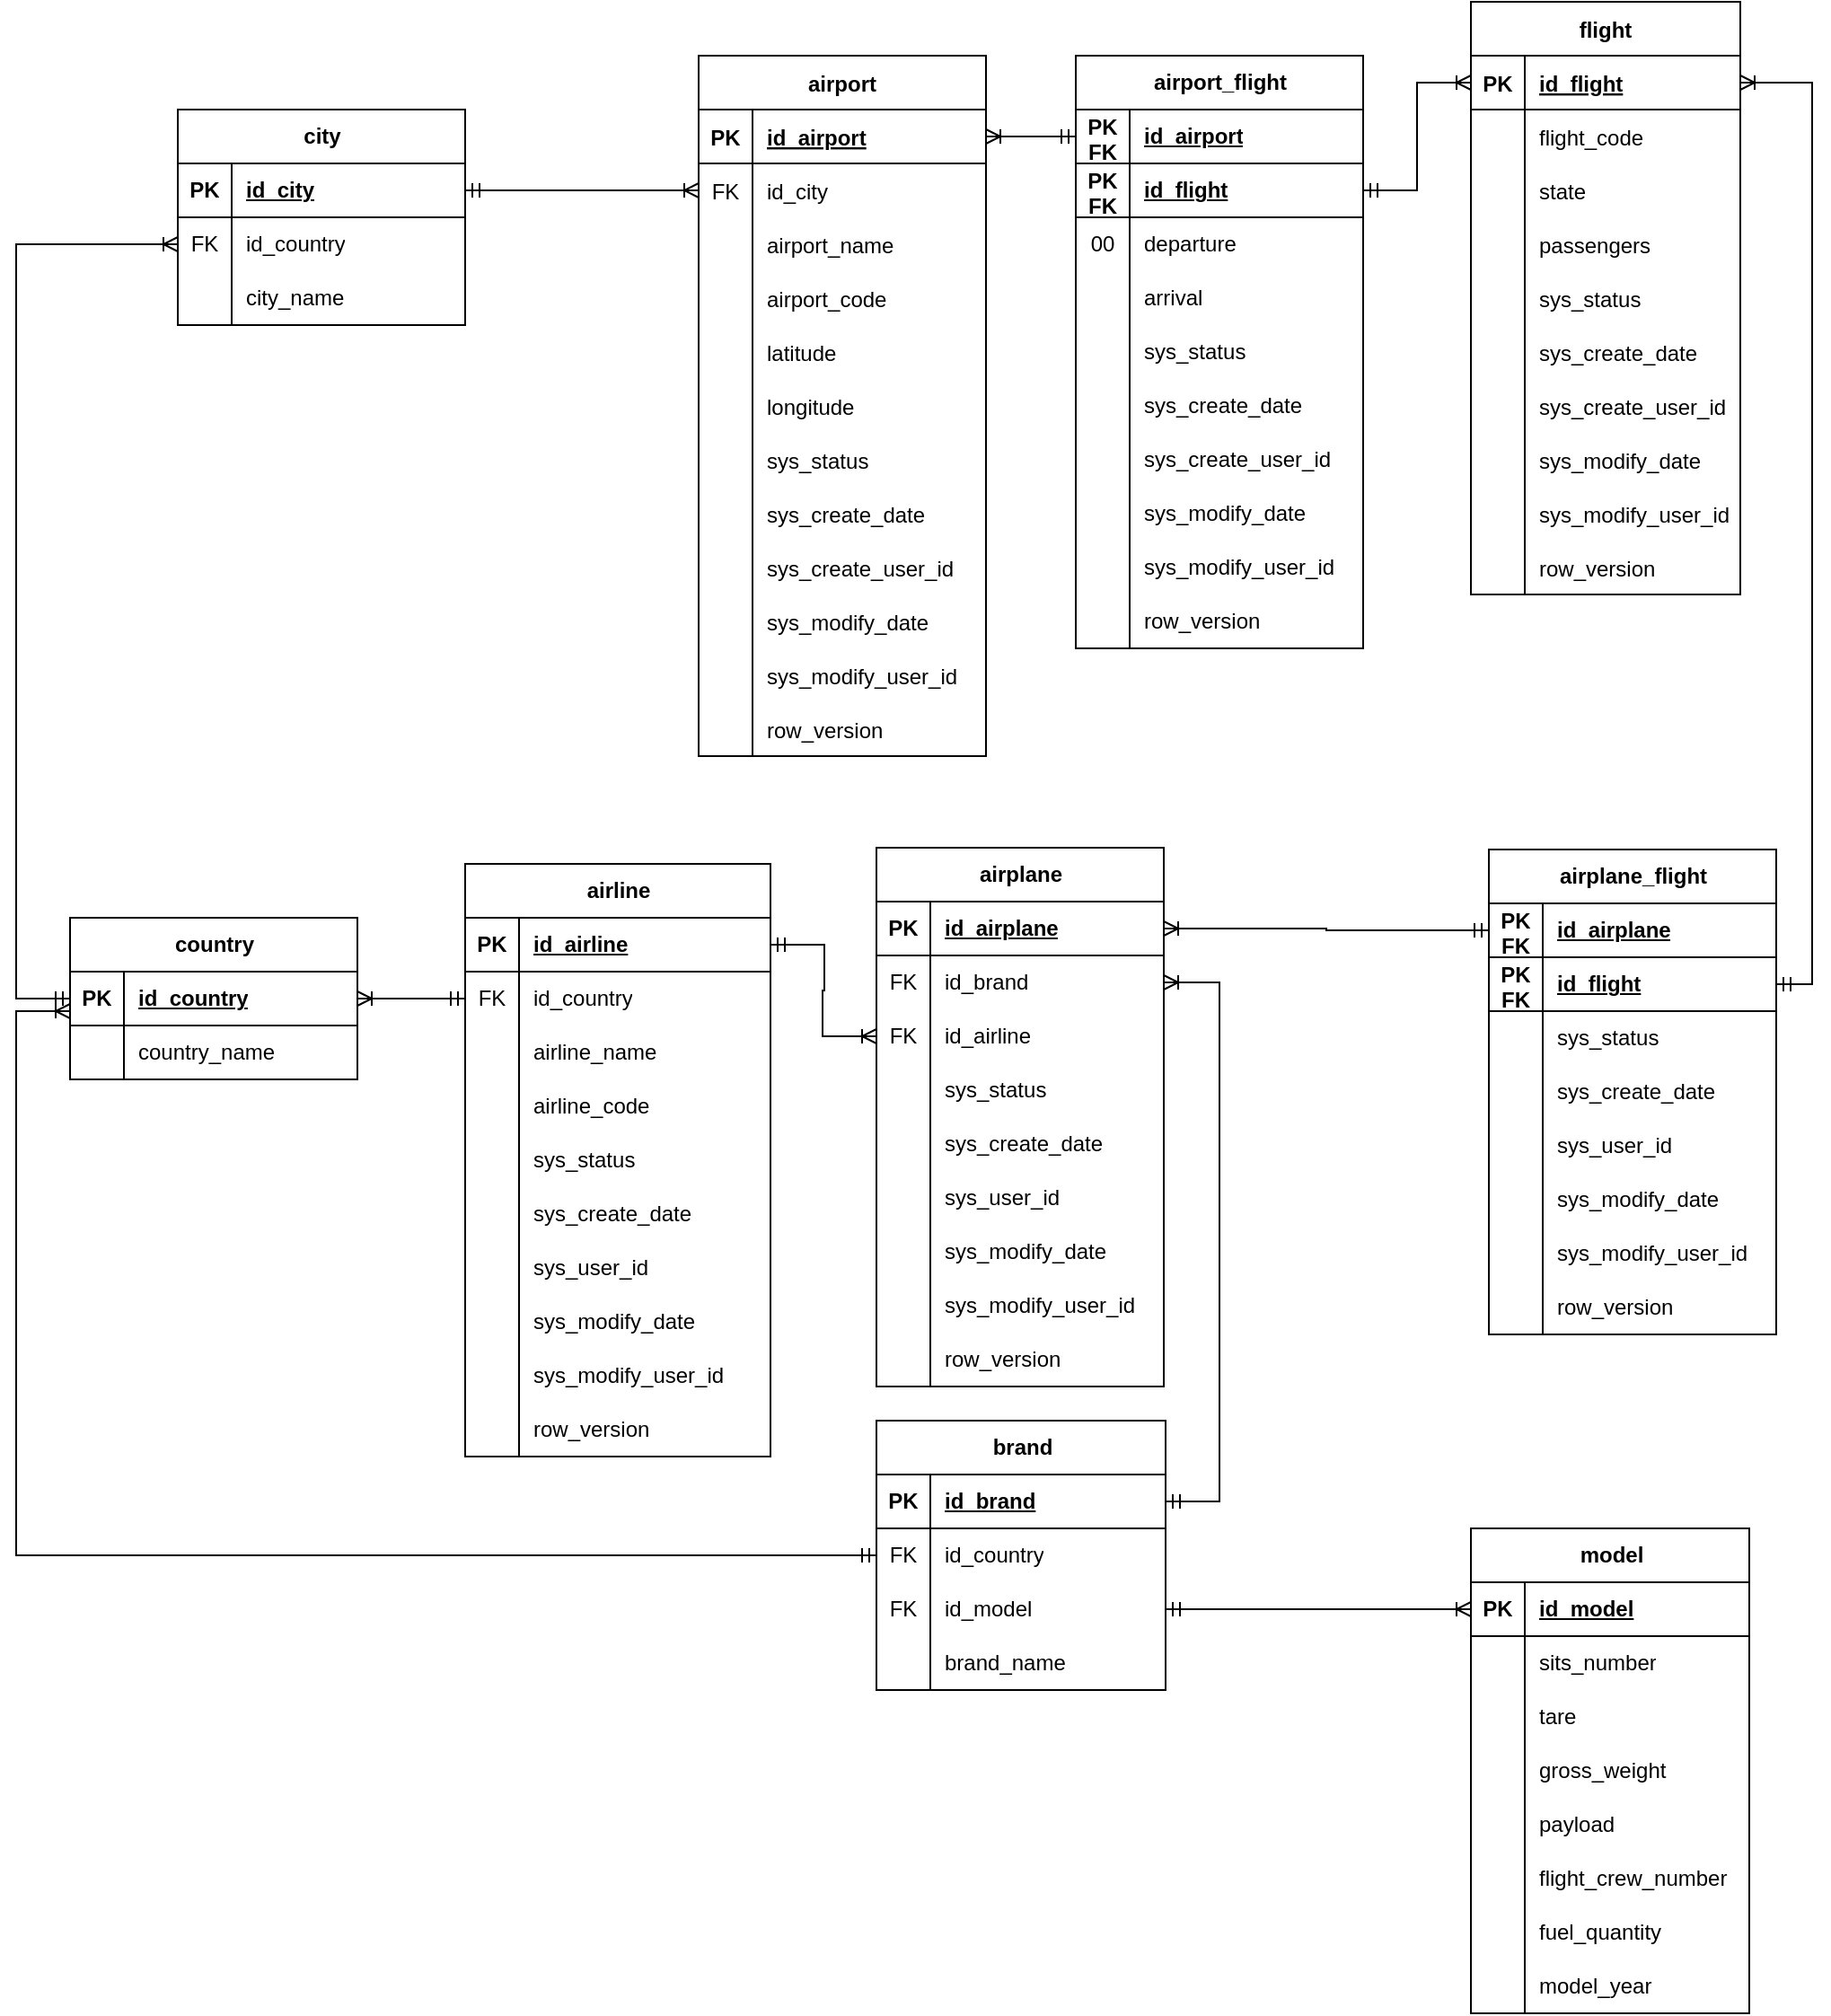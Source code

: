 <mxfile version="24.8.3">
  <diagram id="R2lEEEUBdFMjLlhIrx00" name="Page-1">
    <mxGraphModel dx="3193" dy="763" grid="1" gridSize="10" guides="1" tooltips="1" connect="1" arrows="1" fold="1" page="1" pageScale="1" pageWidth="900" pageHeight="1600" math="0" shadow="0" extFonts="Permanent Marker^https://fonts.googleapis.com/css?family=Permanent+Marker">
      <root>
        <mxCell id="0" />
        <mxCell id="1" parent="0" />
        <mxCell id="C-vyLk0tnHw3VtMMgP7b-2" value="flight" style="shape=table;startSize=30;container=1;collapsible=1;childLayout=tableLayout;fixedRows=1;rowLines=0;fontStyle=1;align=center;resizeLast=1;" parent="1" vertex="1">
          <mxGeometry x="-250" y="40" width="150" height="330" as="geometry" />
        </mxCell>
        <mxCell id="C-vyLk0tnHw3VtMMgP7b-3" value="" style="shape=partialRectangle;collapsible=0;dropTarget=0;pointerEvents=0;fillColor=none;points=[[0,0.5],[1,0.5]];portConstraint=eastwest;top=0;left=0;right=0;bottom=1;" parent="C-vyLk0tnHw3VtMMgP7b-2" vertex="1">
          <mxGeometry y="30" width="150" height="30" as="geometry" />
        </mxCell>
        <mxCell id="C-vyLk0tnHw3VtMMgP7b-4" value="PK" style="shape=partialRectangle;overflow=hidden;connectable=0;fillColor=none;top=0;left=0;bottom=0;right=0;fontStyle=1;" parent="C-vyLk0tnHw3VtMMgP7b-3" vertex="1">
          <mxGeometry width="30" height="30" as="geometry">
            <mxRectangle width="30" height="30" as="alternateBounds" />
          </mxGeometry>
        </mxCell>
        <mxCell id="C-vyLk0tnHw3VtMMgP7b-5" value="id_flight" style="shape=partialRectangle;overflow=hidden;connectable=0;fillColor=none;top=0;left=0;bottom=0;right=0;align=left;spacingLeft=6;fontStyle=5;" parent="C-vyLk0tnHw3VtMMgP7b-3" vertex="1">
          <mxGeometry x="30" width="120" height="30" as="geometry">
            <mxRectangle width="120" height="30" as="alternateBounds" />
          </mxGeometry>
        </mxCell>
        <mxCell id="C-vyLk0tnHw3VtMMgP7b-6" value="" style="shape=partialRectangle;collapsible=0;dropTarget=0;pointerEvents=0;fillColor=none;points=[[0,0.5],[1,0.5]];portConstraint=eastwest;top=0;left=0;right=0;bottom=0;" parent="C-vyLk0tnHw3VtMMgP7b-2" vertex="1">
          <mxGeometry y="60" width="150" height="30" as="geometry" />
        </mxCell>
        <mxCell id="C-vyLk0tnHw3VtMMgP7b-7" value="" style="shape=partialRectangle;overflow=hidden;connectable=0;fillColor=none;top=0;left=0;bottom=0;right=0;" parent="C-vyLk0tnHw3VtMMgP7b-6" vertex="1">
          <mxGeometry width="30" height="30" as="geometry">
            <mxRectangle width="30" height="30" as="alternateBounds" />
          </mxGeometry>
        </mxCell>
        <mxCell id="C-vyLk0tnHw3VtMMgP7b-8" value="flight_code" style="shape=partialRectangle;overflow=hidden;connectable=0;fillColor=none;top=0;left=0;bottom=0;right=0;align=left;spacingLeft=6;" parent="C-vyLk0tnHw3VtMMgP7b-6" vertex="1">
          <mxGeometry x="30" width="120" height="30" as="geometry">
            <mxRectangle width="120" height="30" as="alternateBounds" />
          </mxGeometry>
        </mxCell>
        <mxCell id="ldSomod-lHV2om5PZjNa-113" value="" style="shape=partialRectangle;collapsible=0;dropTarget=0;pointerEvents=0;fillColor=none;points=[[0,0.5],[1,0.5]];portConstraint=eastwest;top=0;left=0;right=0;bottom=0;" parent="C-vyLk0tnHw3VtMMgP7b-2" vertex="1">
          <mxGeometry y="90" width="150" height="30" as="geometry" />
        </mxCell>
        <mxCell id="ldSomod-lHV2om5PZjNa-114" value="" style="shape=partialRectangle;overflow=hidden;connectable=0;fillColor=none;top=0;left=0;bottom=0;right=0;" parent="ldSomod-lHV2om5PZjNa-113" vertex="1">
          <mxGeometry width="30" height="30" as="geometry">
            <mxRectangle width="30" height="30" as="alternateBounds" />
          </mxGeometry>
        </mxCell>
        <mxCell id="ldSomod-lHV2om5PZjNa-115" value="state" style="shape=partialRectangle;overflow=hidden;connectable=0;fillColor=none;top=0;left=0;bottom=0;right=0;align=left;spacingLeft=6;" parent="ldSomod-lHV2om5PZjNa-113" vertex="1">
          <mxGeometry x="30" width="120" height="30" as="geometry">
            <mxRectangle width="120" height="30" as="alternateBounds" />
          </mxGeometry>
        </mxCell>
        <mxCell id="ldSomod-lHV2om5PZjNa-116" value="" style="shape=partialRectangle;collapsible=0;dropTarget=0;pointerEvents=0;fillColor=none;points=[[0,0.5],[1,0.5]];portConstraint=eastwest;top=0;left=0;right=0;bottom=0;" parent="C-vyLk0tnHw3VtMMgP7b-2" vertex="1">
          <mxGeometry y="120" width="150" height="30" as="geometry" />
        </mxCell>
        <mxCell id="ldSomod-lHV2om5PZjNa-117" value="" style="shape=partialRectangle;overflow=hidden;connectable=0;fillColor=none;top=0;left=0;bottom=0;right=0;" parent="ldSomod-lHV2om5PZjNa-116" vertex="1">
          <mxGeometry width="30" height="30" as="geometry">
            <mxRectangle width="30" height="30" as="alternateBounds" />
          </mxGeometry>
        </mxCell>
        <mxCell id="ldSomod-lHV2om5PZjNa-118" value="passengers" style="shape=partialRectangle;overflow=hidden;connectable=0;fillColor=none;top=0;left=0;bottom=0;right=0;align=left;spacingLeft=6;" parent="ldSomod-lHV2om5PZjNa-116" vertex="1">
          <mxGeometry x="30" width="120" height="30" as="geometry">
            <mxRectangle width="120" height="30" as="alternateBounds" />
          </mxGeometry>
        </mxCell>
        <mxCell id="ZpuH0TtZ0OC2_Nhj-3Wq-108" value="" style="shape=partialRectangle;collapsible=0;dropTarget=0;pointerEvents=0;fillColor=none;points=[[0,0.5],[1,0.5]];portConstraint=eastwest;top=0;left=0;right=0;bottom=0;" parent="C-vyLk0tnHw3VtMMgP7b-2" vertex="1">
          <mxGeometry y="150" width="150" height="30" as="geometry" />
        </mxCell>
        <mxCell id="ZpuH0TtZ0OC2_Nhj-3Wq-109" value="" style="shape=partialRectangle;overflow=hidden;connectable=0;fillColor=none;top=0;left=0;bottom=0;right=0;" parent="ZpuH0TtZ0OC2_Nhj-3Wq-108" vertex="1">
          <mxGeometry width="30" height="30" as="geometry">
            <mxRectangle width="30" height="30" as="alternateBounds" />
          </mxGeometry>
        </mxCell>
        <mxCell id="ZpuH0TtZ0OC2_Nhj-3Wq-110" value="sys_status" style="shape=partialRectangle;overflow=hidden;connectable=0;fillColor=none;top=0;left=0;bottom=0;right=0;align=left;spacingLeft=6;" parent="ZpuH0TtZ0OC2_Nhj-3Wq-108" vertex="1">
          <mxGeometry x="30" width="120" height="30" as="geometry">
            <mxRectangle width="120" height="30" as="alternateBounds" />
          </mxGeometry>
        </mxCell>
        <mxCell id="ZpuH0TtZ0OC2_Nhj-3Wq-111" value="" style="shape=partialRectangle;collapsible=0;dropTarget=0;pointerEvents=0;fillColor=none;points=[[0,0.5],[1,0.5]];portConstraint=eastwest;top=0;left=0;right=0;bottom=0;" parent="C-vyLk0tnHw3VtMMgP7b-2" vertex="1">
          <mxGeometry y="180" width="150" height="30" as="geometry" />
        </mxCell>
        <mxCell id="ZpuH0TtZ0OC2_Nhj-3Wq-112" value="" style="shape=partialRectangle;overflow=hidden;connectable=0;fillColor=none;top=0;left=0;bottom=0;right=0;" parent="ZpuH0TtZ0OC2_Nhj-3Wq-111" vertex="1">
          <mxGeometry width="30" height="30" as="geometry">
            <mxRectangle width="30" height="30" as="alternateBounds" />
          </mxGeometry>
        </mxCell>
        <mxCell id="ZpuH0TtZ0OC2_Nhj-3Wq-113" value="sys_create_date" style="shape=partialRectangle;overflow=hidden;connectable=0;fillColor=none;top=0;left=0;bottom=0;right=0;align=left;spacingLeft=6;" parent="ZpuH0TtZ0OC2_Nhj-3Wq-111" vertex="1">
          <mxGeometry x="30" width="120" height="30" as="geometry">
            <mxRectangle width="120" height="30" as="alternateBounds" />
          </mxGeometry>
        </mxCell>
        <mxCell id="ZpuH0TtZ0OC2_Nhj-3Wq-114" value="" style="shape=partialRectangle;collapsible=0;dropTarget=0;pointerEvents=0;fillColor=none;points=[[0,0.5],[1,0.5]];portConstraint=eastwest;top=0;left=0;right=0;bottom=0;" parent="C-vyLk0tnHw3VtMMgP7b-2" vertex="1">
          <mxGeometry y="210" width="150" height="30" as="geometry" />
        </mxCell>
        <mxCell id="ZpuH0TtZ0OC2_Nhj-3Wq-115" value="" style="shape=partialRectangle;overflow=hidden;connectable=0;fillColor=none;top=0;left=0;bottom=0;right=0;" parent="ZpuH0TtZ0OC2_Nhj-3Wq-114" vertex="1">
          <mxGeometry width="30" height="30" as="geometry">
            <mxRectangle width="30" height="30" as="alternateBounds" />
          </mxGeometry>
        </mxCell>
        <mxCell id="ZpuH0TtZ0OC2_Nhj-3Wq-116" value="sys_create_user_id" style="shape=partialRectangle;overflow=hidden;connectable=0;fillColor=none;top=0;left=0;bottom=0;right=0;align=left;spacingLeft=6;" parent="ZpuH0TtZ0OC2_Nhj-3Wq-114" vertex="1">
          <mxGeometry x="30" width="120" height="30" as="geometry">
            <mxRectangle width="120" height="30" as="alternateBounds" />
          </mxGeometry>
        </mxCell>
        <mxCell id="ZpuH0TtZ0OC2_Nhj-3Wq-117" value="" style="shape=partialRectangle;collapsible=0;dropTarget=0;pointerEvents=0;fillColor=none;points=[[0,0.5],[1,0.5]];portConstraint=eastwest;top=0;left=0;right=0;bottom=0;" parent="C-vyLk0tnHw3VtMMgP7b-2" vertex="1">
          <mxGeometry y="240" width="150" height="30" as="geometry" />
        </mxCell>
        <mxCell id="ZpuH0TtZ0OC2_Nhj-3Wq-118" value="" style="shape=partialRectangle;overflow=hidden;connectable=0;fillColor=none;top=0;left=0;bottom=0;right=0;" parent="ZpuH0TtZ0OC2_Nhj-3Wq-117" vertex="1">
          <mxGeometry width="30" height="30" as="geometry">
            <mxRectangle width="30" height="30" as="alternateBounds" />
          </mxGeometry>
        </mxCell>
        <mxCell id="ZpuH0TtZ0OC2_Nhj-3Wq-119" value="sys_modify_date" style="shape=partialRectangle;overflow=hidden;connectable=0;fillColor=none;top=0;left=0;bottom=0;right=0;align=left;spacingLeft=6;" parent="ZpuH0TtZ0OC2_Nhj-3Wq-117" vertex="1">
          <mxGeometry x="30" width="120" height="30" as="geometry">
            <mxRectangle width="120" height="30" as="alternateBounds" />
          </mxGeometry>
        </mxCell>
        <mxCell id="ZpuH0TtZ0OC2_Nhj-3Wq-120" value="" style="shape=partialRectangle;collapsible=0;dropTarget=0;pointerEvents=0;fillColor=none;points=[[0,0.5],[1,0.5]];portConstraint=eastwest;top=0;left=0;right=0;bottom=0;" parent="C-vyLk0tnHw3VtMMgP7b-2" vertex="1">
          <mxGeometry y="270" width="150" height="30" as="geometry" />
        </mxCell>
        <mxCell id="ZpuH0TtZ0OC2_Nhj-3Wq-121" value="" style="shape=partialRectangle;overflow=hidden;connectable=0;fillColor=none;top=0;left=0;bottom=0;right=0;" parent="ZpuH0TtZ0OC2_Nhj-3Wq-120" vertex="1">
          <mxGeometry width="30" height="30" as="geometry">
            <mxRectangle width="30" height="30" as="alternateBounds" />
          </mxGeometry>
        </mxCell>
        <mxCell id="ZpuH0TtZ0OC2_Nhj-3Wq-122" value="sys_modify_user_id" style="shape=partialRectangle;overflow=hidden;connectable=0;fillColor=none;top=0;left=0;bottom=0;right=0;align=left;spacingLeft=6;" parent="ZpuH0TtZ0OC2_Nhj-3Wq-120" vertex="1">
          <mxGeometry x="30" width="120" height="30" as="geometry">
            <mxRectangle width="120" height="30" as="alternateBounds" />
          </mxGeometry>
        </mxCell>
        <mxCell id="ZpuH0TtZ0OC2_Nhj-3Wq-123" value="" style="shape=partialRectangle;collapsible=0;dropTarget=0;pointerEvents=0;fillColor=none;points=[[0,0.5],[1,0.5]];portConstraint=eastwest;top=0;left=0;right=0;bottom=0;" parent="C-vyLk0tnHw3VtMMgP7b-2" vertex="1">
          <mxGeometry y="300" width="150" height="30" as="geometry" />
        </mxCell>
        <mxCell id="ZpuH0TtZ0OC2_Nhj-3Wq-124" value="" style="shape=partialRectangle;overflow=hidden;connectable=0;fillColor=none;top=0;left=0;bottom=0;right=0;" parent="ZpuH0TtZ0OC2_Nhj-3Wq-123" vertex="1">
          <mxGeometry width="30" height="30" as="geometry">
            <mxRectangle width="30" height="30" as="alternateBounds" />
          </mxGeometry>
        </mxCell>
        <mxCell id="ZpuH0TtZ0OC2_Nhj-3Wq-125" value="row_version" style="shape=partialRectangle;overflow=hidden;connectable=0;fillColor=none;top=0;left=0;bottom=0;right=0;align=left;spacingLeft=6;" parent="ZpuH0TtZ0OC2_Nhj-3Wq-123" vertex="1">
          <mxGeometry x="30" width="120" height="30" as="geometry">
            <mxRectangle width="120" height="30" as="alternateBounds" />
          </mxGeometry>
        </mxCell>
        <mxCell id="C-vyLk0tnHw3VtMMgP7b-23" value="airport" style="shape=table;startSize=30;container=1;collapsible=1;childLayout=tableLayout;fixedRows=1;rowLines=0;fontStyle=1;align=center;resizeLast=1;" parent="1" vertex="1">
          <mxGeometry x="-680" y="70" width="160" height="390" as="geometry" />
        </mxCell>
        <mxCell id="C-vyLk0tnHw3VtMMgP7b-24" value="" style="shape=partialRectangle;collapsible=0;dropTarget=0;pointerEvents=0;fillColor=none;points=[[0,0.5],[1,0.5]];portConstraint=eastwest;top=0;left=0;right=0;bottom=1;" parent="C-vyLk0tnHw3VtMMgP7b-23" vertex="1">
          <mxGeometry y="30" width="160" height="30" as="geometry" />
        </mxCell>
        <mxCell id="C-vyLk0tnHw3VtMMgP7b-25" value="PK" style="shape=partialRectangle;overflow=hidden;connectable=0;fillColor=none;top=0;left=0;bottom=0;right=0;fontStyle=1;" parent="C-vyLk0tnHw3VtMMgP7b-24" vertex="1">
          <mxGeometry width="30" height="30" as="geometry">
            <mxRectangle width="30" height="30" as="alternateBounds" />
          </mxGeometry>
        </mxCell>
        <mxCell id="C-vyLk0tnHw3VtMMgP7b-26" value="id_airport" style="shape=partialRectangle;overflow=hidden;connectable=0;fillColor=none;top=0;left=0;bottom=0;right=0;align=left;spacingLeft=6;fontStyle=5;" parent="C-vyLk0tnHw3VtMMgP7b-24" vertex="1">
          <mxGeometry x="30" width="130" height="30" as="geometry">
            <mxRectangle width="130" height="30" as="alternateBounds" />
          </mxGeometry>
        </mxCell>
        <mxCell id="C-vyLk0tnHw3VtMMgP7b-27" value="" style="shape=partialRectangle;collapsible=0;dropTarget=0;pointerEvents=0;fillColor=none;points=[[0,0.5],[1,0.5]];portConstraint=eastwest;top=0;left=0;right=0;bottom=0;" parent="C-vyLk0tnHw3VtMMgP7b-23" vertex="1">
          <mxGeometry y="60" width="160" height="30" as="geometry" />
        </mxCell>
        <mxCell id="C-vyLk0tnHw3VtMMgP7b-28" value="FK" style="shape=partialRectangle;overflow=hidden;connectable=0;fillColor=none;top=0;left=0;bottom=0;right=0;" parent="C-vyLk0tnHw3VtMMgP7b-27" vertex="1">
          <mxGeometry width="30" height="30" as="geometry">
            <mxRectangle width="30" height="30" as="alternateBounds" />
          </mxGeometry>
        </mxCell>
        <mxCell id="C-vyLk0tnHw3VtMMgP7b-29" value="id_city" style="shape=partialRectangle;overflow=hidden;connectable=0;fillColor=none;top=0;left=0;bottom=0;right=0;align=left;spacingLeft=6;" parent="C-vyLk0tnHw3VtMMgP7b-27" vertex="1">
          <mxGeometry x="30" width="130" height="30" as="geometry">
            <mxRectangle width="130" height="30" as="alternateBounds" />
          </mxGeometry>
        </mxCell>
        <mxCell id="ul_T7aZ_HqhqNsw1L7DZ-1" value="" style="shape=partialRectangle;collapsible=0;dropTarget=0;pointerEvents=0;fillColor=none;points=[[0,0.5],[1,0.5]];portConstraint=eastwest;top=0;left=0;right=0;bottom=0;" parent="C-vyLk0tnHw3VtMMgP7b-23" vertex="1">
          <mxGeometry y="90" width="160" height="30" as="geometry" />
        </mxCell>
        <mxCell id="ul_T7aZ_HqhqNsw1L7DZ-2" value="" style="shape=partialRectangle;overflow=hidden;connectable=0;fillColor=none;top=0;left=0;bottom=0;right=0;" parent="ul_T7aZ_HqhqNsw1L7DZ-1" vertex="1">
          <mxGeometry width="30" height="30" as="geometry">
            <mxRectangle width="30" height="30" as="alternateBounds" />
          </mxGeometry>
        </mxCell>
        <mxCell id="ul_T7aZ_HqhqNsw1L7DZ-3" value="airport_name" style="shape=partialRectangle;overflow=hidden;connectable=0;fillColor=none;top=0;left=0;bottom=0;right=0;align=left;spacingLeft=6;" parent="ul_T7aZ_HqhqNsw1L7DZ-1" vertex="1">
          <mxGeometry x="30" width="130" height="30" as="geometry">
            <mxRectangle width="130" height="30" as="alternateBounds" />
          </mxGeometry>
        </mxCell>
        <mxCell id="ZpuH0TtZ0OC2_Nhj-3Wq-133" value="" style="shape=partialRectangle;collapsible=0;dropTarget=0;pointerEvents=0;fillColor=none;points=[[0,0.5],[1,0.5]];portConstraint=eastwest;top=0;left=0;right=0;bottom=0;" parent="C-vyLk0tnHw3VtMMgP7b-23" vertex="1">
          <mxGeometry y="120" width="160" height="30" as="geometry" />
        </mxCell>
        <mxCell id="ZpuH0TtZ0OC2_Nhj-3Wq-134" value="" style="shape=partialRectangle;overflow=hidden;connectable=0;fillColor=none;top=0;left=0;bottom=0;right=0;" parent="ZpuH0TtZ0OC2_Nhj-3Wq-133" vertex="1">
          <mxGeometry width="30" height="30" as="geometry">
            <mxRectangle width="30" height="30" as="alternateBounds" />
          </mxGeometry>
        </mxCell>
        <mxCell id="ZpuH0TtZ0OC2_Nhj-3Wq-135" value="airport_code" style="shape=partialRectangle;overflow=hidden;connectable=0;fillColor=none;top=0;left=0;bottom=0;right=0;align=left;spacingLeft=6;" parent="ZpuH0TtZ0OC2_Nhj-3Wq-133" vertex="1">
          <mxGeometry x="30" width="130" height="30" as="geometry">
            <mxRectangle width="130" height="30" as="alternateBounds" />
          </mxGeometry>
        </mxCell>
        <mxCell id="JZZxK63Z6021_PRz2tGC-4" value="" style="shape=partialRectangle;collapsible=0;dropTarget=0;pointerEvents=0;fillColor=none;points=[[0,0.5],[1,0.5]];portConstraint=eastwest;top=0;left=0;right=0;bottom=0;" vertex="1" parent="C-vyLk0tnHw3VtMMgP7b-23">
          <mxGeometry y="150" width="160" height="30" as="geometry" />
        </mxCell>
        <mxCell id="JZZxK63Z6021_PRz2tGC-5" value="" style="shape=partialRectangle;overflow=hidden;connectable=0;fillColor=none;top=0;left=0;bottom=0;right=0;" vertex="1" parent="JZZxK63Z6021_PRz2tGC-4">
          <mxGeometry width="30" height="30" as="geometry">
            <mxRectangle width="30" height="30" as="alternateBounds" />
          </mxGeometry>
        </mxCell>
        <mxCell id="JZZxK63Z6021_PRz2tGC-6" value="latitude" style="shape=partialRectangle;overflow=hidden;connectable=0;fillColor=none;top=0;left=0;bottom=0;right=0;align=left;spacingLeft=6;" vertex="1" parent="JZZxK63Z6021_PRz2tGC-4">
          <mxGeometry x="30" width="130" height="30" as="geometry">
            <mxRectangle width="130" height="30" as="alternateBounds" />
          </mxGeometry>
        </mxCell>
        <mxCell id="JZZxK63Z6021_PRz2tGC-1" value="" style="shape=partialRectangle;collapsible=0;dropTarget=0;pointerEvents=0;fillColor=none;points=[[0,0.5],[1,0.5]];portConstraint=eastwest;top=0;left=0;right=0;bottom=0;" vertex="1" parent="C-vyLk0tnHw3VtMMgP7b-23">
          <mxGeometry y="180" width="160" height="30" as="geometry" />
        </mxCell>
        <mxCell id="JZZxK63Z6021_PRz2tGC-2" value="" style="shape=partialRectangle;overflow=hidden;connectable=0;fillColor=none;top=0;left=0;bottom=0;right=0;" vertex="1" parent="JZZxK63Z6021_PRz2tGC-1">
          <mxGeometry width="30" height="30" as="geometry">
            <mxRectangle width="30" height="30" as="alternateBounds" />
          </mxGeometry>
        </mxCell>
        <mxCell id="JZZxK63Z6021_PRz2tGC-3" value="longitude" style="shape=partialRectangle;overflow=hidden;connectable=0;fillColor=none;top=0;left=0;bottom=0;right=0;align=left;spacingLeft=6;" vertex="1" parent="JZZxK63Z6021_PRz2tGC-1">
          <mxGeometry x="30" width="130" height="30" as="geometry">
            <mxRectangle width="130" height="30" as="alternateBounds" />
          </mxGeometry>
        </mxCell>
        <mxCell id="ZpuH0TtZ0OC2_Nhj-3Wq-72" value="" style="shape=partialRectangle;collapsible=0;dropTarget=0;pointerEvents=0;fillColor=none;points=[[0,0.5],[1,0.5]];portConstraint=eastwest;top=0;left=0;right=0;bottom=0;" parent="C-vyLk0tnHw3VtMMgP7b-23" vertex="1">
          <mxGeometry y="210" width="160" height="30" as="geometry" />
        </mxCell>
        <mxCell id="ZpuH0TtZ0OC2_Nhj-3Wq-73" value="" style="shape=partialRectangle;overflow=hidden;connectable=0;fillColor=none;top=0;left=0;bottom=0;right=0;" parent="ZpuH0TtZ0OC2_Nhj-3Wq-72" vertex="1">
          <mxGeometry width="30" height="30" as="geometry">
            <mxRectangle width="30" height="30" as="alternateBounds" />
          </mxGeometry>
        </mxCell>
        <mxCell id="ZpuH0TtZ0OC2_Nhj-3Wq-74" value="sys_status" style="shape=partialRectangle;overflow=hidden;connectable=0;fillColor=none;top=0;left=0;bottom=0;right=0;align=left;spacingLeft=6;" parent="ZpuH0TtZ0OC2_Nhj-3Wq-72" vertex="1">
          <mxGeometry x="30" width="130" height="30" as="geometry">
            <mxRectangle width="130" height="30" as="alternateBounds" />
          </mxGeometry>
        </mxCell>
        <mxCell id="ZpuH0TtZ0OC2_Nhj-3Wq-75" value="" style="shape=partialRectangle;collapsible=0;dropTarget=0;pointerEvents=0;fillColor=none;points=[[0,0.5],[1,0.5]];portConstraint=eastwest;top=0;left=0;right=0;bottom=0;" parent="C-vyLk0tnHw3VtMMgP7b-23" vertex="1">
          <mxGeometry y="240" width="160" height="30" as="geometry" />
        </mxCell>
        <mxCell id="ZpuH0TtZ0OC2_Nhj-3Wq-76" value="" style="shape=partialRectangle;overflow=hidden;connectable=0;fillColor=none;top=0;left=0;bottom=0;right=0;" parent="ZpuH0TtZ0OC2_Nhj-3Wq-75" vertex="1">
          <mxGeometry width="30" height="30" as="geometry">
            <mxRectangle width="30" height="30" as="alternateBounds" />
          </mxGeometry>
        </mxCell>
        <mxCell id="ZpuH0TtZ0OC2_Nhj-3Wq-77" value="sys_create_date" style="shape=partialRectangle;overflow=hidden;connectable=0;fillColor=none;top=0;left=0;bottom=0;right=0;align=left;spacingLeft=6;" parent="ZpuH0TtZ0OC2_Nhj-3Wq-75" vertex="1">
          <mxGeometry x="30" width="130" height="30" as="geometry">
            <mxRectangle width="130" height="30" as="alternateBounds" />
          </mxGeometry>
        </mxCell>
        <mxCell id="ZpuH0TtZ0OC2_Nhj-3Wq-78" value="" style="shape=partialRectangle;collapsible=0;dropTarget=0;pointerEvents=0;fillColor=none;points=[[0,0.5],[1,0.5]];portConstraint=eastwest;top=0;left=0;right=0;bottom=0;" parent="C-vyLk0tnHw3VtMMgP7b-23" vertex="1">
          <mxGeometry y="270" width="160" height="30" as="geometry" />
        </mxCell>
        <mxCell id="ZpuH0TtZ0OC2_Nhj-3Wq-79" value="" style="shape=partialRectangle;overflow=hidden;connectable=0;fillColor=none;top=0;left=0;bottom=0;right=0;" parent="ZpuH0TtZ0OC2_Nhj-3Wq-78" vertex="1">
          <mxGeometry width="30" height="30" as="geometry">
            <mxRectangle width="30" height="30" as="alternateBounds" />
          </mxGeometry>
        </mxCell>
        <mxCell id="ZpuH0TtZ0OC2_Nhj-3Wq-80" value="sys_create_user_id" style="shape=partialRectangle;overflow=hidden;connectable=0;fillColor=none;top=0;left=0;bottom=0;right=0;align=left;spacingLeft=6;" parent="ZpuH0TtZ0OC2_Nhj-3Wq-78" vertex="1">
          <mxGeometry x="30" width="130" height="30" as="geometry">
            <mxRectangle width="130" height="30" as="alternateBounds" />
          </mxGeometry>
        </mxCell>
        <mxCell id="ZpuH0TtZ0OC2_Nhj-3Wq-81" value="" style="shape=partialRectangle;collapsible=0;dropTarget=0;pointerEvents=0;fillColor=none;points=[[0,0.5],[1,0.5]];portConstraint=eastwest;top=0;left=0;right=0;bottom=0;" parent="C-vyLk0tnHw3VtMMgP7b-23" vertex="1">
          <mxGeometry y="300" width="160" height="30" as="geometry" />
        </mxCell>
        <mxCell id="ZpuH0TtZ0OC2_Nhj-3Wq-82" value="" style="shape=partialRectangle;overflow=hidden;connectable=0;fillColor=none;top=0;left=0;bottom=0;right=0;" parent="ZpuH0TtZ0OC2_Nhj-3Wq-81" vertex="1">
          <mxGeometry width="30" height="30" as="geometry">
            <mxRectangle width="30" height="30" as="alternateBounds" />
          </mxGeometry>
        </mxCell>
        <mxCell id="ZpuH0TtZ0OC2_Nhj-3Wq-83" value="sys_modify_date" style="shape=partialRectangle;overflow=hidden;connectable=0;fillColor=none;top=0;left=0;bottom=0;right=0;align=left;spacingLeft=6;" parent="ZpuH0TtZ0OC2_Nhj-3Wq-81" vertex="1">
          <mxGeometry x="30" width="130" height="30" as="geometry">
            <mxRectangle width="130" height="30" as="alternateBounds" />
          </mxGeometry>
        </mxCell>
        <mxCell id="ZpuH0TtZ0OC2_Nhj-3Wq-84" value="" style="shape=partialRectangle;collapsible=0;dropTarget=0;pointerEvents=0;fillColor=none;points=[[0,0.5],[1,0.5]];portConstraint=eastwest;top=0;left=0;right=0;bottom=0;" parent="C-vyLk0tnHw3VtMMgP7b-23" vertex="1">
          <mxGeometry y="330" width="160" height="30" as="geometry" />
        </mxCell>
        <mxCell id="ZpuH0TtZ0OC2_Nhj-3Wq-85" value="" style="shape=partialRectangle;overflow=hidden;connectable=0;fillColor=none;top=0;left=0;bottom=0;right=0;" parent="ZpuH0TtZ0OC2_Nhj-3Wq-84" vertex="1">
          <mxGeometry width="30" height="30" as="geometry">
            <mxRectangle width="30" height="30" as="alternateBounds" />
          </mxGeometry>
        </mxCell>
        <mxCell id="ZpuH0TtZ0OC2_Nhj-3Wq-86" value="sys_modify_user_id" style="shape=partialRectangle;overflow=hidden;connectable=0;fillColor=none;top=0;left=0;bottom=0;right=0;align=left;spacingLeft=6;" parent="ZpuH0TtZ0OC2_Nhj-3Wq-84" vertex="1">
          <mxGeometry x="30" width="130" height="30" as="geometry">
            <mxRectangle width="130" height="30" as="alternateBounds" />
          </mxGeometry>
        </mxCell>
        <mxCell id="ZpuH0TtZ0OC2_Nhj-3Wq-87" value="" style="shape=partialRectangle;collapsible=0;dropTarget=0;pointerEvents=0;fillColor=none;points=[[0,0.5],[1,0.5]];portConstraint=eastwest;top=0;left=0;right=0;bottom=0;" parent="C-vyLk0tnHw3VtMMgP7b-23" vertex="1">
          <mxGeometry y="360" width="160" height="30" as="geometry" />
        </mxCell>
        <mxCell id="ZpuH0TtZ0OC2_Nhj-3Wq-88" value="" style="shape=partialRectangle;overflow=hidden;connectable=0;fillColor=none;top=0;left=0;bottom=0;right=0;" parent="ZpuH0TtZ0OC2_Nhj-3Wq-87" vertex="1">
          <mxGeometry width="30" height="30" as="geometry">
            <mxRectangle width="30" height="30" as="alternateBounds" />
          </mxGeometry>
        </mxCell>
        <mxCell id="ZpuH0TtZ0OC2_Nhj-3Wq-89" value="row_version" style="shape=partialRectangle;overflow=hidden;connectable=0;fillColor=none;top=0;left=0;bottom=0;right=0;align=left;spacingLeft=6;" parent="ZpuH0TtZ0OC2_Nhj-3Wq-87" vertex="1">
          <mxGeometry x="30" width="130" height="30" as="geometry">
            <mxRectangle width="130" height="30" as="alternateBounds" />
          </mxGeometry>
        </mxCell>
        <mxCell id="ldSomod-lHV2om5PZjNa-14" value="city" style="shape=table;startSize=30;container=1;collapsible=1;childLayout=tableLayout;fixedRows=1;rowLines=0;fontStyle=1;align=center;resizeLast=1;html=1;" parent="1" vertex="1">
          <mxGeometry x="-970.0" y="100" width="160" height="120" as="geometry" />
        </mxCell>
        <mxCell id="ldSomod-lHV2om5PZjNa-15" value="" style="shape=tableRow;horizontal=0;startSize=0;swimlaneHead=0;swimlaneBody=0;fillColor=none;collapsible=0;dropTarget=0;points=[[0,0.5],[1,0.5]];portConstraint=eastwest;top=0;left=0;right=0;bottom=1;" parent="ldSomod-lHV2om5PZjNa-14" vertex="1">
          <mxGeometry y="30" width="160" height="30" as="geometry" />
        </mxCell>
        <mxCell id="ldSomod-lHV2om5PZjNa-16" value="PK" style="shape=partialRectangle;connectable=0;fillColor=none;top=0;left=0;bottom=0;right=0;fontStyle=1;overflow=hidden;whiteSpace=wrap;html=1;" parent="ldSomod-lHV2om5PZjNa-15" vertex="1">
          <mxGeometry width="30" height="30" as="geometry">
            <mxRectangle width="30" height="30" as="alternateBounds" />
          </mxGeometry>
        </mxCell>
        <mxCell id="ldSomod-lHV2om5PZjNa-17" value="id_city" style="shape=partialRectangle;connectable=0;fillColor=none;top=0;left=0;bottom=0;right=0;align=left;spacingLeft=6;fontStyle=5;overflow=hidden;whiteSpace=wrap;html=1;" parent="ldSomod-lHV2om5PZjNa-15" vertex="1">
          <mxGeometry x="30" width="130" height="30" as="geometry">
            <mxRectangle width="130" height="30" as="alternateBounds" />
          </mxGeometry>
        </mxCell>
        <mxCell id="ZpuH0TtZ0OC2_Nhj-3Wq-137" value="" style="shape=tableRow;horizontal=0;startSize=0;swimlaneHead=0;swimlaneBody=0;fillColor=none;collapsible=0;dropTarget=0;points=[[0,0.5],[1,0.5]];portConstraint=eastwest;top=0;left=0;right=0;bottom=0;" parent="ldSomod-lHV2om5PZjNa-14" vertex="1">
          <mxGeometry y="60" width="160" height="30" as="geometry" />
        </mxCell>
        <mxCell id="ZpuH0TtZ0OC2_Nhj-3Wq-138" value="FK" style="shape=partialRectangle;connectable=0;fillColor=none;top=0;left=0;bottom=0;right=0;editable=1;overflow=hidden;whiteSpace=wrap;html=1;" parent="ZpuH0TtZ0OC2_Nhj-3Wq-137" vertex="1">
          <mxGeometry width="30" height="30" as="geometry">
            <mxRectangle width="30" height="30" as="alternateBounds" />
          </mxGeometry>
        </mxCell>
        <mxCell id="ZpuH0TtZ0OC2_Nhj-3Wq-139" value="id_country" style="shape=partialRectangle;connectable=0;fillColor=none;top=0;left=0;bottom=0;right=0;align=left;spacingLeft=6;overflow=hidden;whiteSpace=wrap;html=1;" parent="ZpuH0TtZ0OC2_Nhj-3Wq-137" vertex="1">
          <mxGeometry x="30" width="130" height="30" as="geometry">
            <mxRectangle width="130" height="30" as="alternateBounds" />
          </mxGeometry>
        </mxCell>
        <mxCell id="ZpuH0TtZ0OC2_Nhj-3Wq-30" value="" style="shape=tableRow;horizontal=0;startSize=0;swimlaneHead=0;swimlaneBody=0;fillColor=none;collapsible=0;dropTarget=0;points=[[0,0.5],[1,0.5]];portConstraint=eastwest;top=0;left=0;right=0;bottom=0;" parent="ldSomod-lHV2om5PZjNa-14" vertex="1">
          <mxGeometry y="90" width="160" height="30" as="geometry" />
        </mxCell>
        <mxCell id="ZpuH0TtZ0OC2_Nhj-3Wq-31" value="" style="shape=partialRectangle;connectable=0;fillColor=none;top=0;left=0;bottom=0;right=0;editable=1;overflow=hidden;whiteSpace=wrap;html=1;" parent="ZpuH0TtZ0OC2_Nhj-3Wq-30" vertex="1">
          <mxGeometry width="30" height="30" as="geometry">
            <mxRectangle width="30" height="30" as="alternateBounds" />
          </mxGeometry>
        </mxCell>
        <mxCell id="ZpuH0TtZ0OC2_Nhj-3Wq-32" value="city_name" style="shape=partialRectangle;connectable=0;fillColor=none;top=0;left=0;bottom=0;right=0;align=left;spacingLeft=6;overflow=hidden;whiteSpace=wrap;html=1;" parent="ZpuH0TtZ0OC2_Nhj-3Wq-30" vertex="1">
          <mxGeometry x="30" width="130" height="30" as="geometry">
            <mxRectangle width="130" height="30" as="alternateBounds" />
          </mxGeometry>
        </mxCell>
        <mxCell id="ldSomod-lHV2om5PZjNa-27" value="airline" style="shape=table;startSize=30;container=1;collapsible=1;childLayout=tableLayout;fixedRows=1;rowLines=0;fontStyle=1;align=center;resizeLast=1;html=1;" parent="1" vertex="1">
          <mxGeometry x="-810.0" y="520" width="170" height="330" as="geometry" />
        </mxCell>
        <mxCell id="ldSomod-lHV2om5PZjNa-28" value="" style="shape=tableRow;horizontal=0;startSize=0;swimlaneHead=0;swimlaneBody=0;fillColor=none;collapsible=0;dropTarget=0;points=[[0,0.5],[1,0.5]];portConstraint=eastwest;top=0;left=0;right=0;bottom=1;" parent="ldSomod-lHV2om5PZjNa-27" vertex="1">
          <mxGeometry y="30" width="170" height="30" as="geometry" />
        </mxCell>
        <mxCell id="ldSomod-lHV2om5PZjNa-29" value="PK" style="shape=partialRectangle;connectable=0;fillColor=none;top=0;left=0;bottom=0;right=0;fontStyle=1;overflow=hidden;whiteSpace=wrap;html=1;" parent="ldSomod-lHV2om5PZjNa-28" vertex="1">
          <mxGeometry width="30" height="30" as="geometry">
            <mxRectangle width="30" height="30" as="alternateBounds" />
          </mxGeometry>
        </mxCell>
        <mxCell id="ldSomod-lHV2om5PZjNa-30" value="id_airline" style="shape=partialRectangle;connectable=0;fillColor=none;top=0;left=0;bottom=0;right=0;align=left;spacingLeft=6;fontStyle=5;overflow=hidden;whiteSpace=wrap;html=1;" parent="ldSomod-lHV2om5PZjNa-28" vertex="1">
          <mxGeometry x="30" width="140" height="30" as="geometry">
            <mxRectangle width="140" height="30" as="alternateBounds" />
          </mxGeometry>
        </mxCell>
        <mxCell id="ZpuH0TtZ0OC2_Nhj-3Wq-179" value="" style="shape=tableRow;horizontal=0;startSize=0;swimlaneHead=0;swimlaneBody=0;fillColor=none;collapsible=0;dropTarget=0;points=[[0,0.5],[1,0.5]];portConstraint=eastwest;top=0;left=0;right=0;bottom=0;" parent="ldSomod-lHV2om5PZjNa-27" vertex="1">
          <mxGeometry y="60" width="170" height="30" as="geometry" />
        </mxCell>
        <mxCell id="ZpuH0TtZ0OC2_Nhj-3Wq-180" value="FK" style="shape=partialRectangle;connectable=0;fillColor=none;top=0;left=0;bottom=0;right=0;editable=1;overflow=hidden;whiteSpace=wrap;html=1;" parent="ZpuH0TtZ0OC2_Nhj-3Wq-179" vertex="1">
          <mxGeometry width="30" height="30" as="geometry">
            <mxRectangle width="30" height="30" as="alternateBounds" />
          </mxGeometry>
        </mxCell>
        <mxCell id="ZpuH0TtZ0OC2_Nhj-3Wq-181" value="id_country" style="shape=partialRectangle;connectable=0;fillColor=none;top=0;left=0;bottom=0;right=0;align=left;spacingLeft=6;overflow=hidden;whiteSpace=wrap;html=1;" parent="ZpuH0TtZ0OC2_Nhj-3Wq-179" vertex="1">
          <mxGeometry x="30" width="140" height="30" as="geometry">
            <mxRectangle width="140" height="30" as="alternateBounds" />
          </mxGeometry>
        </mxCell>
        <mxCell id="ul_T7aZ_HqhqNsw1L7DZ-5" value="" style="shape=tableRow;horizontal=0;startSize=0;swimlaneHead=0;swimlaneBody=0;fillColor=none;collapsible=0;dropTarget=0;points=[[0,0.5],[1,0.5]];portConstraint=eastwest;top=0;left=0;right=0;bottom=0;" parent="ldSomod-lHV2om5PZjNa-27" vertex="1">
          <mxGeometry y="90" width="170" height="30" as="geometry" />
        </mxCell>
        <mxCell id="ul_T7aZ_HqhqNsw1L7DZ-6" value="" style="shape=partialRectangle;connectable=0;fillColor=none;top=0;left=0;bottom=0;right=0;editable=1;overflow=hidden;whiteSpace=wrap;html=1;" parent="ul_T7aZ_HqhqNsw1L7DZ-5" vertex="1">
          <mxGeometry width="30" height="30" as="geometry">
            <mxRectangle width="30" height="30" as="alternateBounds" />
          </mxGeometry>
        </mxCell>
        <mxCell id="ul_T7aZ_HqhqNsw1L7DZ-7" value="airline_name" style="shape=partialRectangle;connectable=0;fillColor=none;top=0;left=0;bottom=0;right=0;align=left;spacingLeft=6;overflow=hidden;whiteSpace=wrap;html=1;" parent="ul_T7aZ_HqhqNsw1L7DZ-5" vertex="1">
          <mxGeometry x="30" width="140" height="30" as="geometry">
            <mxRectangle width="140" height="30" as="alternateBounds" />
          </mxGeometry>
        </mxCell>
        <mxCell id="ldSomod-lHV2om5PZjNa-31" value="" style="shape=tableRow;horizontal=0;startSize=0;swimlaneHead=0;swimlaneBody=0;fillColor=none;collapsible=0;dropTarget=0;points=[[0,0.5],[1,0.5]];portConstraint=eastwest;top=0;left=0;right=0;bottom=0;" parent="ldSomod-lHV2om5PZjNa-27" vertex="1">
          <mxGeometry y="120" width="170" height="30" as="geometry" />
        </mxCell>
        <mxCell id="ldSomod-lHV2om5PZjNa-32" value="" style="shape=partialRectangle;connectable=0;fillColor=none;top=0;left=0;bottom=0;right=0;editable=1;overflow=hidden;whiteSpace=wrap;html=1;" parent="ldSomod-lHV2om5PZjNa-31" vertex="1">
          <mxGeometry width="30" height="30" as="geometry">
            <mxRectangle width="30" height="30" as="alternateBounds" />
          </mxGeometry>
        </mxCell>
        <mxCell id="ldSomod-lHV2om5PZjNa-33" value="airline_code" style="shape=partialRectangle;connectable=0;fillColor=none;top=0;left=0;bottom=0;right=0;align=left;spacingLeft=6;overflow=hidden;whiteSpace=wrap;html=1;" parent="ldSomod-lHV2om5PZjNa-31" vertex="1">
          <mxGeometry x="30" width="140" height="30" as="geometry">
            <mxRectangle width="140" height="30" as="alternateBounds" />
          </mxGeometry>
        </mxCell>
        <mxCell id="ZpuH0TtZ0OC2_Nhj-3Wq-182" value="" style="shape=tableRow;horizontal=0;startSize=0;swimlaneHead=0;swimlaneBody=0;fillColor=none;collapsible=0;dropTarget=0;points=[[0,0.5],[1,0.5]];portConstraint=eastwest;top=0;left=0;right=0;bottom=0;" parent="ldSomod-lHV2om5PZjNa-27" vertex="1">
          <mxGeometry y="150" width="170" height="30" as="geometry" />
        </mxCell>
        <mxCell id="ZpuH0TtZ0OC2_Nhj-3Wq-183" value="" style="shape=partialRectangle;connectable=0;fillColor=none;top=0;left=0;bottom=0;right=0;editable=1;overflow=hidden;whiteSpace=wrap;html=1;" parent="ZpuH0TtZ0OC2_Nhj-3Wq-182" vertex="1">
          <mxGeometry width="30" height="30" as="geometry">
            <mxRectangle width="30" height="30" as="alternateBounds" />
          </mxGeometry>
        </mxCell>
        <mxCell id="ZpuH0TtZ0OC2_Nhj-3Wq-184" value="sys_status" style="shape=partialRectangle;connectable=0;fillColor=none;top=0;left=0;bottom=0;right=0;align=left;spacingLeft=6;overflow=hidden;whiteSpace=wrap;html=1;" parent="ZpuH0TtZ0OC2_Nhj-3Wq-182" vertex="1">
          <mxGeometry x="30" width="140" height="30" as="geometry">
            <mxRectangle width="140" height="30" as="alternateBounds" />
          </mxGeometry>
        </mxCell>
        <mxCell id="ZpuH0TtZ0OC2_Nhj-3Wq-185" value="" style="shape=tableRow;horizontal=0;startSize=0;swimlaneHead=0;swimlaneBody=0;fillColor=none;collapsible=0;dropTarget=0;points=[[0,0.5],[1,0.5]];portConstraint=eastwest;top=0;left=0;right=0;bottom=0;" parent="ldSomod-lHV2om5PZjNa-27" vertex="1">
          <mxGeometry y="180" width="170" height="30" as="geometry" />
        </mxCell>
        <mxCell id="ZpuH0TtZ0OC2_Nhj-3Wq-186" value="" style="shape=partialRectangle;connectable=0;fillColor=none;top=0;left=0;bottom=0;right=0;editable=1;overflow=hidden;whiteSpace=wrap;html=1;" parent="ZpuH0TtZ0OC2_Nhj-3Wq-185" vertex="1">
          <mxGeometry width="30" height="30" as="geometry">
            <mxRectangle width="30" height="30" as="alternateBounds" />
          </mxGeometry>
        </mxCell>
        <mxCell id="ZpuH0TtZ0OC2_Nhj-3Wq-187" value="sys_create_date" style="shape=partialRectangle;connectable=0;fillColor=none;top=0;left=0;bottom=0;right=0;align=left;spacingLeft=6;overflow=hidden;whiteSpace=wrap;html=1;" parent="ZpuH0TtZ0OC2_Nhj-3Wq-185" vertex="1">
          <mxGeometry x="30" width="140" height="30" as="geometry">
            <mxRectangle width="140" height="30" as="alternateBounds" />
          </mxGeometry>
        </mxCell>
        <mxCell id="ZpuH0TtZ0OC2_Nhj-3Wq-188" value="" style="shape=tableRow;horizontal=0;startSize=0;swimlaneHead=0;swimlaneBody=0;fillColor=none;collapsible=0;dropTarget=0;points=[[0,0.5],[1,0.5]];portConstraint=eastwest;top=0;left=0;right=0;bottom=0;" parent="ldSomod-lHV2om5PZjNa-27" vertex="1">
          <mxGeometry y="210" width="170" height="30" as="geometry" />
        </mxCell>
        <mxCell id="ZpuH0TtZ0OC2_Nhj-3Wq-189" value="" style="shape=partialRectangle;connectable=0;fillColor=none;top=0;left=0;bottom=0;right=0;editable=1;overflow=hidden;whiteSpace=wrap;html=1;" parent="ZpuH0TtZ0OC2_Nhj-3Wq-188" vertex="1">
          <mxGeometry width="30" height="30" as="geometry">
            <mxRectangle width="30" height="30" as="alternateBounds" />
          </mxGeometry>
        </mxCell>
        <mxCell id="ZpuH0TtZ0OC2_Nhj-3Wq-190" value="sys_user_id" style="shape=partialRectangle;connectable=0;fillColor=none;top=0;left=0;bottom=0;right=0;align=left;spacingLeft=6;overflow=hidden;whiteSpace=wrap;html=1;" parent="ZpuH0TtZ0OC2_Nhj-3Wq-188" vertex="1">
          <mxGeometry x="30" width="140" height="30" as="geometry">
            <mxRectangle width="140" height="30" as="alternateBounds" />
          </mxGeometry>
        </mxCell>
        <mxCell id="ZpuH0TtZ0OC2_Nhj-3Wq-191" value="" style="shape=tableRow;horizontal=0;startSize=0;swimlaneHead=0;swimlaneBody=0;fillColor=none;collapsible=0;dropTarget=0;points=[[0,0.5],[1,0.5]];portConstraint=eastwest;top=0;left=0;right=0;bottom=0;" parent="ldSomod-lHV2om5PZjNa-27" vertex="1">
          <mxGeometry y="240" width="170" height="30" as="geometry" />
        </mxCell>
        <mxCell id="ZpuH0TtZ0OC2_Nhj-3Wq-192" value="" style="shape=partialRectangle;connectable=0;fillColor=none;top=0;left=0;bottom=0;right=0;editable=1;overflow=hidden;whiteSpace=wrap;html=1;" parent="ZpuH0TtZ0OC2_Nhj-3Wq-191" vertex="1">
          <mxGeometry width="30" height="30" as="geometry">
            <mxRectangle width="30" height="30" as="alternateBounds" />
          </mxGeometry>
        </mxCell>
        <mxCell id="ZpuH0TtZ0OC2_Nhj-3Wq-193" value="sys_modify_date" style="shape=partialRectangle;connectable=0;fillColor=none;top=0;left=0;bottom=0;right=0;align=left;spacingLeft=6;overflow=hidden;whiteSpace=wrap;html=1;" parent="ZpuH0TtZ0OC2_Nhj-3Wq-191" vertex="1">
          <mxGeometry x="30" width="140" height="30" as="geometry">
            <mxRectangle width="140" height="30" as="alternateBounds" />
          </mxGeometry>
        </mxCell>
        <mxCell id="ZpuH0TtZ0OC2_Nhj-3Wq-194" value="" style="shape=tableRow;horizontal=0;startSize=0;swimlaneHead=0;swimlaneBody=0;fillColor=none;collapsible=0;dropTarget=0;points=[[0,0.5],[1,0.5]];portConstraint=eastwest;top=0;left=0;right=0;bottom=0;" parent="ldSomod-lHV2om5PZjNa-27" vertex="1">
          <mxGeometry y="270" width="170" height="30" as="geometry" />
        </mxCell>
        <mxCell id="ZpuH0TtZ0OC2_Nhj-3Wq-195" value="" style="shape=partialRectangle;connectable=0;fillColor=none;top=0;left=0;bottom=0;right=0;editable=1;overflow=hidden;whiteSpace=wrap;html=1;" parent="ZpuH0TtZ0OC2_Nhj-3Wq-194" vertex="1">
          <mxGeometry width="30" height="30" as="geometry">
            <mxRectangle width="30" height="30" as="alternateBounds" />
          </mxGeometry>
        </mxCell>
        <mxCell id="ZpuH0TtZ0OC2_Nhj-3Wq-196" value="sys_modify_user_id" style="shape=partialRectangle;connectable=0;fillColor=none;top=0;left=0;bottom=0;right=0;align=left;spacingLeft=6;overflow=hidden;whiteSpace=wrap;html=1;" parent="ZpuH0TtZ0OC2_Nhj-3Wq-194" vertex="1">
          <mxGeometry x="30" width="140" height="30" as="geometry">
            <mxRectangle width="140" height="30" as="alternateBounds" />
          </mxGeometry>
        </mxCell>
        <mxCell id="ldSomod-lHV2om5PZjNa-66" value="" style="shape=tableRow;horizontal=0;startSize=0;swimlaneHead=0;swimlaneBody=0;fillColor=none;collapsible=0;dropTarget=0;points=[[0,0.5],[1,0.5]];portConstraint=eastwest;top=0;left=0;right=0;bottom=0;" parent="ldSomod-lHV2om5PZjNa-27" vertex="1">
          <mxGeometry y="300" width="170" height="30" as="geometry" />
        </mxCell>
        <mxCell id="ldSomod-lHV2om5PZjNa-67" value="" style="shape=partialRectangle;connectable=0;fillColor=none;top=0;left=0;bottom=0;right=0;editable=1;overflow=hidden;whiteSpace=wrap;html=1;" parent="ldSomod-lHV2om5PZjNa-66" vertex="1">
          <mxGeometry width="30" height="30" as="geometry">
            <mxRectangle width="30" height="30" as="alternateBounds" />
          </mxGeometry>
        </mxCell>
        <mxCell id="ldSomod-lHV2om5PZjNa-68" value="row_version" style="shape=partialRectangle;connectable=0;fillColor=none;top=0;left=0;bottom=0;right=0;align=left;spacingLeft=6;overflow=hidden;whiteSpace=wrap;html=1;" parent="ldSomod-lHV2om5PZjNa-66" vertex="1">
          <mxGeometry x="30" width="140" height="30" as="geometry">
            <mxRectangle width="140" height="30" as="alternateBounds" />
          </mxGeometry>
        </mxCell>
        <mxCell id="ldSomod-lHV2om5PZjNa-40" value="airplane" style="shape=table;startSize=30;container=1;collapsible=1;childLayout=tableLayout;fixedRows=1;rowLines=0;fontStyle=1;align=center;resizeLast=1;html=1;" parent="1" vertex="1">
          <mxGeometry x="-581" y="511" width="160" height="300" as="geometry" />
        </mxCell>
        <mxCell id="ldSomod-lHV2om5PZjNa-41" value="" style="shape=tableRow;horizontal=0;startSize=0;swimlaneHead=0;swimlaneBody=0;fillColor=none;collapsible=0;dropTarget=0;points=[[0,0.5],[1,0.5]];portConstraint=eastwest;top=0;left=0;right=0;bottom=1;" parent="ldSomod-lHV2om5PZjNa-40" vertex="1">
          <mxGeometry y="30" width="160" height="30" as="geometry" />
        </mxCell>
        <mxCell id="ldSomod-lHV2om5PZjNa-42" value="PK" style="shape=partialRectangle;connectable=0;fillColor=none;top=0;left=0;bottom=0;right=0;fontStyle=1;overflow=hidden;whiteSpace=wrap;html=1;" parent="ldSomod-lHV2om5PZjNa-41" vertex="1">
          <mxGeometry width="30" height="30" as="geometry">
            <mxRectangle width="30" height="30" as="alternateBounds" />
          </mxGeometry>
        </mxCell>
        <mxCell id="ldSomod-lHV2om5PZjNa-43" value="id_airplane" style="shape=partialRectangle;connectable=0;fillColor=none;top=0;left=0;bottom=0;right=0;align=left;spacingLeft=6;fontStyle=5;overflow=hidden;whiteSpace=wrap;html=1;" parent="ldSomod-lHV2om5PZjNa-41" vertex="1">
          <mxGeometry x="30" width="130" height="30" as="geometry">
            <mxRectangle width="130" height="30" as="alternateBounds" />
          </mxGeometry>
        </mxCell>
        <mxCell id="ldSomod-lHV2om5PZjNa-44" value="" style="shape=tableRow;horizontal=0;startSize=0;swimlaneHead=0;swimlaneBody=0;fillColor=none;collapsible=0;dropTarget=0;points=[[0,0.5],[1,0.5]];portConstraint=eastwest;top=0;left=0;right=0;bottom=0;" parent="ldSomod-lHV2om5PZjNa-40" vertex="1">
          <mxGeometry y="60" width="160" height="30" as="geometry" />
        </mxCell>
        <mxCell id="ldSomod-lHV2om5PZjNa-45" value="FK" style="shape=partialRectangle;connectable=0;fillColor=none;top=0;left=0;bottom=0;right=0;editable=1;overflow=hidden;whiteSpace=wrap;html=1;" parent="ldSomod-lHV2om5PZjNa-44" vertex="1">
          <mxGeometry width="30" height="30" as="geometry">
            <mxRectangle width="30" height="30" as="alternateBounds" />
          </mxGeometry>
        </mxCell>
        <mxCell id="ldSomod-lHV2om5PZjNa-46" value="id_brand" style="shape=partialRectangle;connectable=0;fillColor=none;top=0;left=0;bottom=0;right=0;align=left;spacingLeft=6;overflow=hidden;whiteSpace=wrap;html=1;" parent="ldSomod-lHV2om5PZjNa-44" vertex="1">
          <mxGeometry x="30" width="130" height="30" as="geometry">
            <mxRectangle width="130" height="30" as="alternateBounds" />
          </mxGeometry>
        </mxCell>
        <mxCell id="ZpuH0TtZ0OC2_Nhj-3Wq-197" value="" style="shape=tableRow;horizontal=0;startSize=0;swimlaneHead=0;swimlaneBody=0;fillColor=none;collapsible=0;dropTarget=0;points=[[0,0.5],[1,0.5]];portConstraint=eastwest;top=0;left=0;right=0;bottom=0;" parent="ldSomod-lHV2om5PZjNa-40" vertex="1">
          <mxGeometry y="90" width="160" height="30" as="geometry" />
        </mxCell>
        <mxCell id="ZpuH0TtZ0OC2_Nhj-3Wq-198" value="FK" style="shape=partialRectangle;connectable=0;fillColor=none;top=0;left=0;bottom=0;right=0;editable=1;overflow=hidden;whiteSpace=wrap;html=1;" parent="ZpuH0TtZ0OC2_Nhj-3Wq-197" vertex="1">
          <mxGeometry width="30" height="30" as="geometry">
            <mxRectangle width="30" height="30" as="alternateBounds" />
          </mxGeometry>
        </mxCell>
        <mxCell id="ZpuH0TtZ0OC2_Nhj-3Wq-199" value="id_airline" style="shape=partialRectangle;connectable=0;fillColor=none;top=0;left=0;bottom=0;right=0;align=left;spacingLeft=6;overflow=hidden;whiteSpace=wrap;html=1;" parent="ZpuH0TtZ0OC2_Nhj-3Wq-197" vertex="1">
          <mxGeometry x="30" width="130" height="30" as="geometry">
            <mxRectangle width="130" height="30" as="alternateBounds" />
          </mxGeometry>
        </mxCell>
        <mxCell id="ZpuH0TtZ0OC2_Nhj-3Wq-200" value="" style="shape=tableRow;horizontal=0;startSize=0;swimlaneHead=0;swimlaneBody=0;fillColor=none;collapsible=0;dropTarget=0;points=[[0,0.5],[1,0.5]];portConstraint=eastwest;top=0;left=0;right=0;bottom=0;" parent="ldSomod-lHV2om5PZjNa-40" vertex="1">
          <mxGeometry y="120" width="160" height="30" as="geometry" />
        </mxCell>
        <mxCell id="ZpuH0TtZ0OC2_Nhj-3Wq-201" value="" style="shape=partialRectangle;connectable=0;fillColor=none;top=0;left=0;bottom=0;right=0;editable=1;overflow=hidden;whiteSpace=wrap;html=1;" parent="ZpuH0TtZ0OC2_Nhj-3Wq-200" vertex="1">
          <mxGeometry width="30" height="30" as="geometry">
            <mxRectangle width="30" height="30" as="alternateBounds" />
          </mxGeometry>
        </mxCell>
        <mxCell id="ZpuH0TtZ0OC2_Nhj-3Wq-202" value="sys_status" style="shape=partialRectangle;connectable=0;fillColor=none;top=0;left=0;bottom=0;right=0;align=left;spacingLeft=6;overflow=hidden;whiteSpace=wrap;html=1;" parent="ZpuH0TtZ0OC2_Nhj-3Wq-200" vertex="1">
          <mxGeometry x="30" width="130" height="30" as="geometry">
            <mxRectangle width="130" height="30" as="alternateBounds" />
          </mxGeometry>
        </mxCell>
        <mxCell id="ZpuH0TtZ0OC2_Nhj-3Wq-203" value="" style="shape=tableRow;horizontal=0;startSize=0;swimlaneHead=0;swimlaneBody=0;fillColor=none;collapsible=0;dropTarget=0;points=[[0,0.5],[1,0.5]];portConstraint=eastwest;top=0;left=0;right=0;bottom=0;" parent="ldSomod-lHV2om5PZjNa-40" vertex="1">
          <mxGeometry y="150" width="160" height="30" as="geometry" />
        </mxCell>
        <mxCell id="ZpuH0TtZ0OC2_Nhj-3Wq-204" value="" style="shape=partialRectangle;connectable=0;fillColor=none;top=0;left=0;bottom=0;right=0;editable=1;overflow=hidden;whiteSpace=wrap;html=1;" parent="ZpuH0TtZ0OC2_Nhj-3Wq-203" vertex="1">
          <mxGeometry width="30" height="30" as="geometry">
            <mxRectangle width="30" height="30" as="alternateBounds" />
          </mxGeometry>
        </mxCell>
        <mxCell id="ZpuH0TtZ0OC2_Nhj-3Wq-205" value="sys_create_date" style="shape=partialRectangle;connectable=0;fillColor=none;top=0;left=0;bottom=0;right=0;align=left;spacingLeft=6;overflow=hidden;whiteSpace=wrap;html=1;" parent="ZpuH0TtZ0OC2_Nhj-3Wq-203" vertex="1">
          <mxGeometry x="30" width="130" height="30" as="geometry">
            <mxRectangle width="130" height="30" as="alternateBounds" />
          </mxGeometry>
        </mxCell>
        <mxCell id="ZpuH0TtZ0OC2_Nhj-3Wq-206" value="" style="shape=tableRow;horizontal=0;startSize=0;swimlaneHead=0;swimlaneBody=0;fillColor=none;collapsible=0;dropTarget=0;points=[[0,0.5],[1,0.5]];portConstraint=eastwest;top=0;left=0;right=0;bottom=0;" parent="ldSomod-lHV2om5PZjNa-40" vertex="1">
          <mxGeometry y="180" width="160" height="30" as="geometry" />
        </mxCell>
        <mxCell id="ZpuH0TtZ0OC2_Nhj-3Wq-207" value="" style="shape=partialRectangle;connectable=0;fillColor=none;top=0;left=0;bottom=0;right=0;editable=1;overflow=hidden;whiteSpace=wrap;html=1;" parent="ZpuH0TtZ0OC2_Nhj-3Wq-206" vertex="1">
          <mxGeometry width="30" height="30" as="geometry">
            <mxRectangle width="30" height="30" as="alternateBounds" />
          </mxGeometry>
        </mxCell>
        <mxCell id="ZpuH0TtZ0OC2_Nhj-3Wq-208" value="sys_user_id" style="shape=partialRectangle;connectable=0;fillColor=none;top=0;left=0;bottom=0;right=0;align=left;spacingLeft=6;overflow=hidden;whiteSpace=wrap;html=1;" parent="ZpuH0TtZ0OC2_Nhj-3Wq-206" vertex="1">
          <mxGeometry x="30" width="130" height="30" as="geometry">
            <mxRectangle width="130" height="30" as="alternateBounds" />
          </mxGeometry>
        </mxCell>
        <mxCell id="ZpuH0TtZ0OC2_Nhj-3Wq-209" value="" style="shape=tableRow;horizontal=0;startSize=0;swimlaneHead=0;swimlaneBody=0;fillColor=none;collapsible=0;dropTarget=0;points=[[0,0.5],[1,0.5]];portConstraint=eastwest;top=0;left=0;right=0;bottom=0;" parent="ldSomod-lHV2om5PZjNa-40" vertex="1">
          <mxGeometry y="210" width="160" height="30" as="geometry" />
        </mxCell>
        <mxCell id="ZpuH0TtZ0OC2_Nhj-3Wq-210" value="" style="shape=partialRectangle;connectable=0;fillColor=none;top=0;left=0;bottom=0;right=0;editable=1;overflow=hidden;whiteSpace=wrap;html=1;" parent="ZpuH0TtZ0OC2_Nhj-3Wq-209" vertex="1">
          <mxGeometry width="30" height="30" as="geometry">
            <mxRectangle width="30" height="30" as="alternateBounds" />
          </mxGeometry>
        </mxCell>
        <mxCell id="ZpuH0TtZ0OC2_Nhj-3Wq-211" value="sys_modify_date" style="shape=partialRectangle;connectable=0;fillColor=none;top=0;left=0;bottom=0;right=0;align=left;spacingLeft=6;overflow=hidden;whiteSpace=wrap;html=1;" parent="ZpuH0TtZ0OC2_Nhj-3Wq-209" vertex="1">
          <mxGeometry x="30" width="130" height="30" as="geometry">
            <mxRectangle width="130" height="30" as="alternateBounds" />
          </mxGeometry>
        </mxCell>
        <mxCell id="ZpuH0TtZ0OC2_Nhj-3Wq-212" value="" style="shape=tableRow;horizontal=0;startSize=0;swimlaneHead=0;swimlaneBody=0;fillColor=none;collapsible=0;dropTarget=0;points=[[0,0.5],[1,0.5]];portConstraint=eastwest;top=0;left=0;right=0;bottom=0;" parent="ldSomod-lHV2om5PZjNa-40" vertex="1">
          <mxGeometry y="240" width="160" height="30" as="geometry" />
        </mxCell>
        <mxCell id="ZpuH0TtZ0OC2_Nhj-3Wq-213" value="" style="shape=partialRectangle;connectable=0;fillColor=none;top=0;left=0;bottom=0;right=0;editable=1;overflow=hidden;whiteSpace=wrap;html=1;" parent="ZpuH0TtZ0OC2_Nhj-3Wq-212" vertex="1">
          <mxGeometry width="30" height="30" as="geometry">
            <mxRectangle width="30" height="30" as="alternateBounds" />
          </mxGeometry>
        </mxCell>
        <mxCell id="ZpuH0TtZ0OC2_Nhj-3Wq-214" value="sys_modify_user_id" style="shape=partialRectangle;connectable=0;fillColor=none;top=0;left=0;bottom=0;right=0;align=left;spacingLeft=6;overflow=hidden;whiteSpace=wrap;html=1;" parent="ZpuH0TtZ0OC2_Nhj-3Wq-212" vertex="1">
          <mxGeometry x="30" width="130" height="30" as="geometry">
            <mxRectangle width="130" height="30" as="alternateBounds" />
          </mxGeometry>
        </mxCell>
        <mxCell id="ldSomod-lHV2om5PZjNa-125" value="" style="shape=tableRow;horizontal=0;startSize=0;swimlaneHead=0;swimlaneBody=0;fillColor=none;collapsible=0;dropTarget=0;points=[[0,0.5],[1,0.5]];portConstraint=eastwest;top=0;left=0;right=0;bottom=0;" parent="ldSomod-lHV2om5PZjNa-40" vertex="1">
          <mxGeometry y="270" width="160" height="30" as="geometry" />
        </mxCell>
        <mxCell id="ldSomod-lHV2om5PZjNa-126" value="" style="shape=partialRectangle;connectable=0;fillColor=none;top=0;left=0;bottom=0;right=0;editable=1;overflow=hidden;whiteSpace=wrap;html=1;" parent="ldSomod-lHV2om5PZjNa-125" vertex="1">
          <mxGeometry width="30" height="30" as="geometry">
            <mxRectangle width="30" height="30" as="alternateBounds" />
          </mxGeometry>
        </mxCell>
        <mxCell id="ldSomod-lHV2om5PZjNa-127" value="row_version" style="shape=partialRectangle;connectable=0;fillColor=none;top=0;left=0;bottom=0;right=0;align=left;spacingLeft=6;overflow=hidden;whiteSpace=wrap;html=1;" parent="ldSomod-lHV2om5PZjNa-125" vertex="1">
          <mxGeometry x="30" width="130" height="30" as="geometry">
            <mxRectangle width="130" height="30" as="alternateBounds" />
          </mxGeometry>
        </mxCell>
        <mxCell id="ldSomod-lHV2om5PZjNa-53" value="country" style="shape=table;startSize=30;container=1;collapsible=1;childLayout=tableLayout;fixedRows=1;rowLines=0;fontStyle=1;align=center;resizeLast=1;html=1;" parent="1" vertex="1">
          <mxGeometry x="-1030" y="550" width="160" height="90" as="geometry" />
        </mxCell>
        <mxCell id="ldSomod-lHV2om5PZjNa-54" value="" style="shape=tableRow;horizontal=0;startSize=0;swimlaneHead=0;swimlaneBody=0;fillColor=none;collapsible=0;dropTarget=0;points=[[0,0.5],[1,0.5]];portConstraint=eastwest;top=0;left=0;right=0;bottom=1;" parent="ldSomod-lHV2om5PZjNa-53" vertex="1">
          <mxGeometry y="30" width="160" height="30" as="geometry" />
        </mxCell>
        <mxCell id="ldSomod-lHV2om5PZjNa-55" value="PK" style="shape=partialRectangle;connectable=0;fillColor=none;top=0;left=0;bottom=0;right=0;fontStyle=1;overflow=hidden;whiteSpace=wrap;html=1;" parent="ldSomod-lHV2om5PZjNa-54" vertex="1">
          <mxGeometry width="30" height="30" as="geometry">
            <mxRectangle width="30" height="30" as="alternateBounds" />
          </mxGeometry>
        </mxCell>
        <mxCell id="ldSomod-lHV2om5PZjNa-56" value="id_country" style="shape=partialRectangle;connectable=0;fillColor=none;top=0;left=0;bottom=0;right=0;align=left;spacingLeft=6;fontStyle=5;overflow=hidden;whiteSpace=wrap;html=1;" parent="ldSomod-lHV2om5PZjNa-54" vertex="1">
          <mxGeometry x="30" width="130" height="30" as="geometry">
            <mxRectangle width="130" height="30" as="alternateBounds" />
          </mxGeometry>
        </mxCell>
        <mxCell id="ul_T7aZ_HqhqNsw1L7DZ-8" value="" style="shape=tableRow;horizontal=0;startSize=0;swimlaneHead=0;swimlaneBody=0;fillColor=none;collapsible=0;dropTarget=0;points=[[0,0.5],[1,0.5]];portConstraint=eastwest;top=0;left=0;right=0;bottom=0;" parent="ldSomod-lHV2om5PZjNa-53" vertex="1">
          <mxGeometry y="60" width="160" height="30" as="geometry" />
        </mxCell>
        <mxCell id="ul_T7aZ_HqhqNsw1L7DZ-9" value="" style="shape=partialRectangle;connectable=0;fillColor=none;top=0;left=0;bottom=0;right=0;editable=1;overflow=hidden;whiteSpace=wrap;html=1;" parent="ul_T7aZ_HqhqNsw1L7DZ-8" vertex="1">
          <mxGeometry width="30" height="30" as="geometry">
            <mxRectangle width="30" height="30" as="alternateBounds" />
          </mxGeometry>
        </mxCell>
        <mxCell id="ul_T7aZ_HqhqNsw1L7DZ-10" value="country_name" style="shape=partialRectangle;connectable=0;fillColor=none;top=0;left=0;bottom=0;right=0;align=left;spacingLeft=6;overflow=hidden;whiteSpace=wrap;html=1;" parent="ul_T7aZ_HqhqNsw1L7DZ-8" vertex="1">
          <mxGeometry x="30" width="130" height="30" as="geometry">
            <mxRectangle width="130" height="30" as="alternateBounds" />
          </mxGeometry>
        </mxCell>
        <mxCell id="ldSomod-lHV2om5PZjNa-69" value="model" style="shape=table;startSize=30;container=1;collapsible=1;childLayout=tableLayout;fixedRows=1;rowLines=0;fontStyle=1;align=center;resizeLast=1;html=1;" parent="1" vertex="1">
          <mxGeometry x="-250.0" y="890" width="155" height="270" as="geometry" />
        </mxCell>
        <mxCell id="ldSomod-lHV2om5PZjNa-70" value="" style="shape=tableRow;horizontal=0;startSize=0;swimlaneHead=0;swimlaneBody=0;fillColor=none;collapsible=0;dropTarget=0;points=[[0,0.5],[1,0.5]];portConstraint=eastwest;top=0;left=0;right=0;bottom=1;" parent="ldSomod-lHV2om5PZjNa-69" vertex="1">
          <mxGeometry y="30" width="155" height="30" as="geometry" />
        </mxCell>
        <mxCell id="ldSomod-lHV2om5PZjNa-71" value="PK" style="shape=partialRectangle;connectable=0;fillColor=none;top=0;left=0;bottom=0;right=0;fontStyle=1;overflow=hidden;whiteSpace=wrap;html=1;" parent="ldSomod-lHV2om5PZjNa-70" vertex="1">
          <mxGeometry width="30" height="30" as="geometry">
            <mxRectangle width="30" height="30" as="alternateBounds" />
          </mxGeometry>
        </mxCell>
        <mxCell id="ldSomod-lHV2om5PZjNa-72" value="id_model" style="shape=partialRectangle;connectable=0;fillColor=none;top=0;left=0;bottom=0;right=0;align=left;spacingLeft=6;fontStyle=5;overflow=hidden;whiteSpace=wrap;html=1;" parent="ldSomod-lHV2om5PZjNa-70" vertex="1">
          <mxGeometry x="30" width="125" height="30" as="geometry">
            <mxRectangle width="125" height="30" as="alternateBounds" />
          </mxGeometry>
        </mxCell>
        <mxCell id="ldSomod-lHV2om5PZjNa-76" value="" style="shape=tableRow;horizontal=0;startSize=0;swimlaneHead=0;swimlaneBody=0;fillColor=none;collapsible=0;dropTarget=0;points=[[0,0.5],[1,0.5]];portConstraint=eastwest;top=0;left=0;right=0;bottom=0;" parent="ldSomod-lHV2om5PZjNa-69" vertex="1">
          <mxGeometry y="60" width="155" height="30" as="geometry" />
        </mxCell>
        <mxCell id="ldSomod-lHV2om5PZjNa-77" value="" style="shape=partialRectangle;connectable=0;fillColor=none;top=0;left=0;bottom=0;right=0;editable=1;overflow=hidden;whiteSpace=wrap;html=1;" parent="ldSomod-lHV2om5PZjNa-76" vertex="1">
          <mxGeometry width="30" height="30" as="geometry">
            <mxRectangle width="30" height="30" as="alternateBounds" />
          </mxGeometry>
        </mxCell>
        <mxCell id="ldSomod-lHV2om5PZjNa-78" value="sits_number" style="shape=partialRectangle;connectable=0;fillColor=none;top=0;left=0;bottom=0;right=0;align=left;spacingLeft=6;overflow=hidden;whiteSpace=wrap;html=1;" parent="ldSomod-lHV2om5PZjNa-76" vertex="1">
          <mxGeometry x="30" width="125" height="30" as="geometry">
            <mxRectangle width="125" height="30" as="alternateBounds" />
          </mxGeometry>
        </mxCell>
        <mxCell id="ldSomod-lHV2om5PZjNa-79" value="" style="shape=tableRow;horizontal=0;startSize=0;swimlaneHead=0;swimlaneBody=0;fillColor=none;collapsible=0;dropTarget=0;points=[[0,0.5],[1,0.5]];portConstraint=eastwest;top=0;left=0;right=0;bottom=0;" parent="ldSomod-lHV2om5PZjNa-69" vertex="1">
          <mxGeometry y="90" width="155" height="30" as="geometry" />
        </mxCell>
        <mxCell id="ldSomod-lHV2om5PZjNa-80" value="" style="shape=partialRectangle;connectable=0;fillColor=none;top=0;left=0;bottom=0;right=0;editable=1;overflow=hidden;whiteSpace=wrap;html=1;" parent="ldSomod-lHV2om5PZjNa-79" vertex="1">
          <mxGeometry width="30" height="30" as="geometry">
            <mxRectangle width="30" height="30" as="alternateBounds" />
          </mxGeometry>
        </mxCell>
        <mxCell id="ldSomod-lHV2om5PZjNa-81" value="tare" style="shape=partialRectangle;connectable=0;fillColor=none;top=0;left=0;bottom=0;right=0;align=left;spacingLeft=6;overflow=hidden;whiteSpace=wrap;html=1;" parent="ldSomod-lHV2om5PZjNa-79" vertex="1">
          <mxGeometry x="30" width="125" height="30" as="geometry">
            <mxRectangle width="125" height="30" as="alternateBounds" />
          </mxGeometry>
        </mxCell>
        <mxCell id="ldSomod-lHV2om5PZjNa-95" value="" style="shape=tableRow;horizontal=0;startSize=0;swimlaneHead=0;swimlaneBody=0;fillColor=none;collapsible=0;dropTarget=0;points=[[0,0.5],[1,0.5]];portConstraint=eastwest;top=0;left=0;right=0;bottom=0;" parent="ldSomod-lHV2om5PZjNa-69" vertex="1">
          <mxGeometry y="120" width="155" height="30" as="geometry" />
        </mxCell>
        <mxCell id="ldSomod-lHV2om5PZjNa-96" value="" style="shape=partialRectangle;connectable=0;fillColor=none;top=0;left=0;bottom=0;right=0;editable=1;overflow=hidden;whiteSpace=wrap;html=1;" parent="ldSomod-lHV2om5PZjNa-95" vertex="1">
          <mxGeometry width="30" height="30" as="geometry">
            <mxRectangle width="30" height="30" as="alternateBounds" />
          </mxGeometry>
        </mxCell>
        <mxCell id="ldSomod-lHV2om5PZjNa-97" value="gross_weight" style="shape=partialRectangle;connectable=0;fillColor=none;top=0;left=0;bottom=0;right=0;align=left;spacingLeft=6;overflow=hidden;whiteSpace=wrap;html=1;" parent="ldSomod-lHV2om5PZjNa-95" vertex="1">
          <mxGeometry x="30" width="125" height="30" as="geometry">
            <mxRectangle width="125" height="30" as="alternateBounds" />
          </mxGeometry>
        </mxCell>
        <mxCell id="ldSomod-lHV2om5PZjNa-98" value="" style="shape=tableRow;horizontal=0;startSize=0;swimlaneHead=0;swimlaneBody=0;fillColor=none;collapsible=0;dropTarget=0;points=[[0,0.5],[1,0.5]];portConstraint=eastwest;top=0;left=0;right=0;bottom=0;" parent="ldSomod-lHV2om5PZjNa-69" vertex="1">
          <mxGeometry y="150" width="155" height="30" as="geometry" />
        </mxCell>
        <mxCell id="ldSomod-lHV2om5PZjNa-99" value="" style="shape=partialRectangle;connectable=0;fillColor=none;top=0;left=0;bottom=0;right=0;editable=1;overflow=hidden;whiteSpace=wrap;html=1;" parent="ldSomod-lHV2om5PZjNa-98" vertex="1">
          <mxGeometry width="30" height="30" as="geometry">
            <mxRectangle width="30" height="30" as="alternateBounds" />
          </mxGeometry>
        </mxCell>
        <mxCell id="ldSomod-lHV2om5PZjNa-100" value="payload" style="shape=partialRectangle;connectable=0;fillColor=none;top=0;left=0;bottom=0;right=0;align=left;spacingLeft=6;overflow=hidden;whiteSpace=wrap;html=1;" parent="ldSomod-lHV2om5PZjNa-98" vertex="1">
          <mxGeometry x="30" width="125" height="30" as="geometry">
            <mxRectangle width="125" height="30" as="alternateBounds" />
          </mxGeometry>
        </mxCell>
        <mxCell id="ldSomod-lHV2om5PZjNa-101" value="" style="shape=tableRow;horizontal=0;startSize=0;swimlaneHead=0;swimlaneBody=0;fillColor=none;collapsible=0;dropTarget=0;points=[[0,0.5],[1,0.5]];portConstraint=eastwest;top=0;left=0;right=0;bottom=0;" parent="ldSomod-lHV2om5PZjNa-69" vertex="1">
          <mxGeometry y="180" width="155" height="30" as="geometry" />
        </mxCell>
        <mxCell id="ldSomod-lHV2om5PZjNa-102" value="" style="shape=partialRectangle;connectable=0;fillColor=none;top=0;left=0;bottom=0;right=0;editable=1;overflow=hidden;whiteSpace=wrap;html=1;" parent="ldSomod-lHV2om5PZjNa-101" vertex="1">
          <mxGeometry width="30" height="30" as="geometry">
            <mxRectangle width="30" height="30" as="alternateBounds" />
          </mxGeometry>
        </mxCell>
        <mxCell id="ldSomod-lHV2om5PZjNa-103" value="flight_crew_number" style="shape=partialRectangle;connectable=0;fillColor=none;top=0;left=0;bottom=0;right=0;align=left;spacingLeft=6;overflow=hidden;whiteSpace=wrap;html=1;" parent="ldSomod-lHV2om5PZjNa-101" vertex="1">
          <mxGeometry x="30" width="125" height="30" as="geometry">
            <mxRectangle width="125" height="30" as="alternateBounds" />
          </mxGeometry>
        </mxCell>
        <mxCell id="ldSomod-lHV2om5PZjNa-104" value="" style="shape=tableRow;horizontal=0;startSize=0;swimlaneHead=0;swimlaneBody=0;fillColor=none;collapsible=0;dropTarget=0;points=[[0,0.5],[1,0.5]];portConstraint=eastwest;top=0;left=0;right=0;bottom=0;" parent="ldSomod-lHV2om5PZjNa-69" vertex="1">
          <mxGeometry y="210" width="155" height="30" as="geometry" />
        </mxCell>
        <mxCell id="ldSomod-lHV2om5PZjNa-105" value="" style="shape=partialRectangle;connectable=0;fillColor=none;top=0;left=0;bottom=0;right=0;editable=1;overflow=hidden;whiteSpace=wrap;html=1;" parent="ldSomod-lHV2om5PZjNa-104" vertex="1">
          <mxGeometry width="30" height="30" as="geometry">
            <mxRectangle width="30" height="30" as="alternateBounds" />
          </mxGeometry>
        </mxCell>
        <mxCell id="ldSomod-lHV2om5PZjNa-106" value="fuel_quantity" style="shape=partialRectangle;connectable=0;fillColor=none;top=0;left=0;bottom=0;right=0;align=left;spacingLeft=6;overflow=hidden;whiteSpace=wrap;html=1;" parent="ldSomod-lHV2om5PZjNa-104" vertex="1">
          <mxGeometry x="30" width="125" height="30" as="geometry">
            <mxRectangle width="125" height="30" as="alternateBounds" />
          </mxGeometry>
        </mxCell>
        <mxCell id="ldSomod-lHV2om5PZjNa-107" value="" style="shape=tableRow;horizontal=0;startSize=0;swimlaneHead=0;swimlaneBody=0;fillColor=none;collapsible=0;dropTarget=0;points=[[0,0.5],[1,0.5]];portConstraint=eastwest;top=0;left=0;right=0;bottom=0;" parent="ldSomod-lHV2om5PZjNa-69" vertex="1">
          <mxGeometry y="240" width="155" height="30" as="geometry" />
        </mxCell>
        <mxCell id="ldSomod-lHV2om5PZjNa-108" value="" style="shape=partialRectangle;connectable=0;fillColor=none;top=0;left=0;bottom=0;right=0;editable=1;overflow=hidden;whiteSpace=wrap;html=1;" parent="ldSomod-lHV2om5PZjNa-107" vertex="1">
          <mxGeometry width="30" height="30" as="geometry">
            <mxRectangle width="30" height="30" as="alternateBounds" />
          </mxGeometry>
        </mxCell>
        <mxCell id="ldSomod-lHV2om5PZjNa-109" value="model_year" style="shape=partialRectangle;connectable=0;fillColor=none;top=0;left=0;bottom=0;right=0;align=left;spacingLeft=6;overflow=hidden;whiteSpace=wrap;html=1;" parent="ldSomod-lHV2om5PZjNa-107" vertex="1">
          <mxGeometry x="30" width="125" height="30" as="geometry">
            <mxRectangle width="125" height="30" as="alternateBounds" />
          </mxGeometry>
        </mxCell>
        <mxCell id="ldSomod-lHV2om5PZjNa-82" value="brand" style="shape=table;startSize=30;container=1;collapsible=1;childLayout=tableLayout;fixedRows=1;rowLines=0;fontStyle=1;align=center;resizeLast=1;html=1;" parent="1" vertex="1">
          <mxGeometry x="-581" y="830" width="161" height="150" as="geometry" />
        </mxCell>
        <mxCell id="ldSomod-lHV2om5PZjNa-83" value="" style="shape=tableRow;horizontal=0;startSize=0;swimlaneHead=0;swimlaneBody=0;fillColor=none;collapsible=0;dropTarget=0;points=[[0,0.5],[1,0.5]];portConstraint=eastwest;top=0;left=0;right=0;bottom=1;" parent="ldSomod-lHV2om5PZjNa-82" vertex="1">
          <mxGeometry y="30" width="161" height="30" as="geometry" />
        </mxCell>
        <mxCell id="ldSomod-lHV2om5PZjNa-84" value="PK" style="shape=partialRectangle;connectable=0;fillColor=none;top=0;left=0;bottom=0;right=0;fontStyle=1;overflow=hidden;whiteSpace=wrap;html=1;" parent="ldSomod-lHV2om5PZjNa-83" vertex="1">
          <mxGeometry width="30" height="30" as="geometry">
            <mxRectangle width="30" height="30" as="alternateBounds" />
          </mxGeometry>
        </mxCell>
        <mxCell id="ldSomod-lHV2om5PZjNa-85" value="id_brand" style="shape=partialRectangle;connectable=0;fillColor=none;top=0;left=0;bottom=0;right=0;align=left;spacingLeft=6;fontStyle=5;overflow=hidden;whiteSpace=wrap;html=1;" parent="ldSomod-lHV2om5PZjNa-83" vertex="1">
          <mxGeometry x="30" width="131" height="30" as="geometry">
            <mxRectangle width="131" height="30" as="alternateBounds" />
          </mxGeometry>
        </mxCell>
        <mxCell id="ldSomod-lHV2om5PZjNa-89" value="" style="shape=tableRow;horizontal=0;startSize=0;swimlaneHead=0;swimlaneBody=0;fillColor=none;collapsible=0;dropTarget=0;points=[[0,0.5],[1,0.5]];portConstraint=eastwest;top=0;left=0;right=0;bottom=0;" parent="ldSomod-lHV2om5PZjNa-82" vertex="1">
          <mxGeometry y="60" width="161" height="30" as="geometry" />
        </mxCell>
        <mxCell id="ldSomod-lHV2om5PZjNa-90" value="FK" style="shape=partialRectangle;connectable=0;fillColor=none;top=0;left=0;bottom=0;right=0;editable=1;overflow=hidden;whiteSpace=wrap;html=1;" parent="ldSomod-lHV2om5PZjNa-89" vertex="1">
          <mxGeometry width="30" height="30" as="geometry">
            <mxRectangle width="30" height="30" as="alternateBounds" />
          </mxGeometry>
        </mxCell>
        <mxCell id="ldSomod-lHV2om5PZjNa-91" value="id_country" style="shape=partialRectangle;connectable=0;fillColor=none;top=0;left=0;bottom=0;right=0;align=left;spacingLeft=6;overflow=hidden;whiteSpace=wrap;html=1;" parent="ldSomod-lHV2om5PZjNa-89" vertex="1">
          <mxGeometry x="30" width="131" height="30" as="geometry">
            <mxRectangle width="131" height="30" as="alternateBounds" />
          </mxGeometry>
        </mxCell>
        <mxCell id="ZpuH0TtZ0OC2_Nhj-3Wq-215" value="" style="shape=tableRow;horizontal=0;startSize=0;swimlaneHead=0;swimlaneBody=0;fillColor=none;collapsible=0;dropTarget=0;points=[[0,0.5],[1,0.5]];portConstraint=eastwest;top=0;left=0;right=0;bottom=0;" parent="ldSomod-lHV2om5PZjNa-82" vertex="1">
          <mxGeometry y="90" width="161" height="30" as="geometry" />
        </mxCell>
        <mxCell id="ZpuH0TtZ0OC2_Nhj-3Wq-216" value="FK" style="shape=partialRectangle;connectable=0;fillColor=none;top=0;left=0;bottom=0;right=0;editable=1;overflow=hidden;whiteSpace=wrap;html=1;" parent="ZpuH0TtZ0OC2_Nhj-3Wq-215" vertex="1">
          <mxGeometry width="30" height="30" as="geometry">
            <mxRectangle width="30" height="30" as="alternateBounds" />
          </mxGeometry>
        </mxCell>
        <mxCell id="ZpuH0TtZ0OC2_Nhj-3Wq-217" value="id_model" style="shape=partialRectangle;connectable=0;fillColor=none;top=0;left=0;bottom=0;right=0;align=left;spacingLeft=6;overflow=hidden;whiteSpace=wrap;html=1;" parent="ZpuH0TtZ0OC2_Nhj-3Wq-215" vertex="1">
          <mxGeometry x="30" width="131" height="30" as="geometry">
            <mxRectangle width="131" height="30" as="alternateBounds" />
          </mxGeometry>
        </mxCell>
        <mxCell id="uQRsy9qOKYZlDczxjH0V-10" value="" style="shape=tableRow;horizontal=0;startSize=0;swimlaneHead=0;swimlaneBody=0;fillColor=none;collapsible=0;dropTarget=0;points=[[0,0.5],[1,0.5]];portConstraint=eastwest;top=0;left=0;right=0;bottom=0;" parent="ldSomod-lHV2om5PZjNa-82" vertex="1">
          <mxGeometry y="120" width="161" height="30" as="geometry" />
        </mxCell>
        <mxCell id="uQRsy9qOKYZlDczxjH0V-11" value="" style="shape=partialRectangle;connectable=0;fillColor=none;top=0;left=0;bottom=0;right=0;editable=1;overflow=hidden;whiteSpace=wrap;html=1;" parent="uQRsy9qOKYZlDczxjH0V-10" vertex="1">
          <mxGeometry width="30" height="30" as="geometry">
            <mxRectangle width="30" height="30" as="alternateBounds" />
          </mxGeometry>
        </mxCell>
        <mxCell id="uQRsy9qOKYZlDczxjH0V-12" value="brand_name" style="shape=partialRectangle;connectable=0;fillColor=none;top=0;left=0;bottom=0;right=0;align=left;spacingLeft=6;overflow=hidden;whiteSpace=wrap;html=1;" parent="uQRsy9qOKYZlDczxjH0V-10" vertex="1">
          <mxGeometry x="30" width="131" height="30" as="geometry">
            <mxRectangle width="131" height="30" as="alternateBounds" />
          </mxGeometry>
        </mxCell>
        <mxCell id="ldSomod-lHV2om5PZjNa-142" value="airport_flight" style="shape=table;startSize=30;container=1;collapsible=1;childLayout=tableLayout;fixedRows=1;rowLines=0;fontStyle=1;align=center;resizeLast=1;html=1;" parent="1" vertex="1">
          <mxGeometry x="-470" y="70" width="160" height="330" as="geometry" />
        </mxCell>
        <mxCell id="ul_T7aZ_HqhqNsw1L7DZ-15" value="" style="shape=tableRow;horizontal=0;startSize=0;swimlaneHead=0;swimlaneBody=0;fillColor=none;collapsible=0;dropTarget=0;points=[[0,0.5],[1,0.5]];portConstraint=eastwest;top=0;left=0;right=0;bottom=1;" parent="ldSomod-lHV2om5PZjNa-142" vertex="1">
          <mxGeometry y="30" width="160" height="30" as="geometry" />
        </mxCell>
        <mxCell id="ul_T7aZ_HqhqNsw1L7DZ-16" value="PK FK" style="shape=partialRectangle;connectable=0;fillColor=none;top=0;left=0;bottom=0;right=0;fontStyle=1;overflow=hidden;whiteSpace=wrap;html=1;" parent="ul_T7aZ_HqhqNsw1L7DZ-15" vertex="1">
          <mxGeometry width="30" height="30" as="geometry">
            <mxRectangle width="30" height="30" as="alternateBounds" />
          </mxGeometry>
        </mxCell>
        <mxCell id="ul_T7aZ_HqhqNsw1L7DZ-17" value="id_airport" style="shape=partialRectangle;connectable=0;fillColor=none;top=0;left=0;bottom=0;right=0;align=left;spacingLeft=6;fontStyle=5;overflow=hidden;whiteSpace=wrap;html=1;" parent="ul_T7aZ_HqhqNsw1L7DZ-15" vertex="1">
          <mxGeometry x="30" width="130" height="30" as="geometry">
            <mxRectangle width="130" height="30" as="alternateBounds" />
          </mxGeometry>
        </mxCell>
        <mxCell id="ldSomod-lHV2om5PZjNa-143" value="" style="shape=tableRow;horizontal=0;startSize=0;swimlaneHead=0;swimlaneBody=0;fillColor=none;collapsible=0;dropTarget=0;points=[[0,0.5],[1,0.5]];portConstraint=eastwest;top=0;left=0;right=0;bottom=1;" parent="ldSomod-lHV2om5PZjNa-142" vertex="1">
          <mxGeometry y="60" width="160" height="30" as="geometry" />
        </mxCell>
        <mxCell id="ldSomod-lHV2om5PZjNa-144" value="&lt;div&gt;PK FK&lt;/div&gt;" style="shape=partialRectangle;connectable=0;fillColor=none;top=0;left=0;bottom=0;right=0;fontStyle=1;overflow=hidden;whiteSpace=wrap;html=1;" parent="ldSomod-lHV2om5PZjNa-143" vertex="1">
          <mxGeometry width="30" height="30" as="geometry">
            <mxRectangle width="30" height="30" as="alternateBounds" />
          </mxGeometry>
        </mxCell>
        <mxCell id="ldSomod-lHV2om5PZjNa-145" value="id_flight" style="shape=partialRectangle;connectable=0;fillColor=none;top=0;left=0;bottom=0;right=0;align=left;spacingLeft=6;fontStyle=5;overflow=hidden;whiteSpace=wrap;html=1;" parent="ldSomod-lHV2om5PZjNa-143" vertex="1">
          <mxGeometry x="30" width="130" height="30" as="geometry">
            <mxRectangle width="130" height="30" as="alternateBounds" />
          </mxGeometry>
        </mxCell>
        <mxCell id="ZpuH0TtZ0OC2_Nhj-3Wq-127" value="" style="shape=tableRow;horizontal=0;startSize=0;swimlaneHead=0;swimlaneBody=0;fillColor=none;collapsible=0;dropTarget=0;points=[[0,0.5],[1,0.5]];portConstraint=eastwest;top=0;left=0;right=0;bottom=0;" parent="ldSomod-lHV2om5PZjNa-142" vertex="1">
          <mxGeometry y="90" width="160" height="30" as="geometry" />
        </mxCell>
        <mxCell id="ZpuH0TtZ0OC2_Nhj-3Wq-128" value="00" style="shape=partialRectangle;connectable=0;fillColor=none;top=0;left=0;bottom=0;right=0;editable=1;overflow=hidden;whiteSpace=wrap;html=1;" parent="ZpuH0TtZ0OC2_Nhj-3Wq-127" vertex="1">
          <mxGeometry width="30" height="30" as="geometry">
            <mxRectangle width="30" height="30" as="alternateBounds" />
          </mxGeometry>
        </mxCell>
        <mxCell id="ZpuH0TtZ0OC2_Nhj-3Wq-129" value="departure" style="shape=partialRectangle;connectable=0;fillColor=none;top=0;left=0;bottom=0;right=0;align=left;spacingLeft=6;overflow=hidden;whiteSpace=wrap;html=1;" parent="ZpuH0TtZ0OC2_Nhj-3Wq-127" vertex="1">
          <mxGeometry x="30" width="130" height="30" as="geometry">
            <mxRectangle width="130" height="30" as="alternateBounds" />
          </mxGeometry>
        </mxCell>
        <mxCell id="ZpuH0TtZ0OC2_Nhj-3Wq-90" value="" style="shape=tableRow;horizontal=0;startSize=0;swimlaneHead=0;swimlaneBody=0;fillColor=none;collapsible=0;dropTarget=0;points=[[0,0.5],[1,0.5]];portConstraint=eastwest;top=0;left=0;right=0;bottom=0;" parent="ldSomod-lHV2om5PZjNa-142" vertex="1">
          <mxGeometry y="120" width="160" height="30" as="geometry" />
        </mxCell>
        <mxCell id="ZpuH0TtZ0OC2_Nhj-3Wq-91" value="" style="shape=partialRectangle;connectable=0;fillColor=none;top=0;left=0;bottom=0;right=0;editable=1;overflow=hidden;whiteSpace=wrap;html=1;" parent="ZpuH0TtZ0OC2_Nhj-3Wq-90" vertex="1">
          <mxGeometry width="30" height="30" as="geometry">
            <mxRectangle width="30" height="30" as="alternateBounds" />
          </mxGeometry>
        </mxCell>
        <mxCell id="ZpuH0TtZ0OC2_Nhj-3Wq-92" value="arrival" style="shape=partialRectangle;connectable=0;fillColor=none;top=0;left=0;bottom=0;right=0;align=left;spacingLeft=6;overflow=hidden;whiteSpace=wrap;html=1;" parent="ZpuH0TtZ0OC2_Nhj-3Wq-90" vertex="1">
          <mxGeometry x="30" width="130" height="30" as="geometry">
            <mxRectangle width="130" height="30" as="alternateBounds" />
          </mxGeometry>
        </mxCell>
        <mxCell id="ZpuH0TtZ0OC2_Nhj-3Wq-93" value="" style="shape=tableRow;horizontal=0;startSize=0;swimlaneHead=0;swimlaneBody=0;fillColor=none;collapsible=0;dropTarget=0;points=[[0,0.5],[1,0.5]];portConstraint=eastwest;top=0;left=0;right=0;bottom=0;" parent="ldSomod-lHV2om5PZjNa-142" vertex="1">
          <mxGeometry y="150" width="160" height="30" as="geometry" />
        </mxCell>
        <mxCell id="ZpuH0TtZ0OC2_Nhj-3Wq-94" value="" style="shape=partialRectangle;connectable=0;fillColor=none;top=0;left=0;bottom=0;right=0;editable=1;overflow=hidden;whiteSpace=wrap;html=1;" parent="ZpuH0TtZ0OC2_Nhj-3Wq-93" vertex="1">
          <mxGeometry width="30" height="30" as="geometry">
            <mxRectangle width="30" height="30" as="alternateBounds" />
          </mxGeometry>
        </mxCell>
        <mxCell id="ZpuH0TtZ0OC2_Nhj-3Wq-95" value="sys_status" style="shape=partialRectangle;connectable=0;fillColor=none;top=0;left=0;bottom=0;right=0;align=left;spacingLeft=6;overflow=hidden;whiteSpace=wrap;html=1;" parent="ZpuH0TtZ0OC2_Nhj-3Wq-93" vertex="1">
          <mxGeometry x="30" width="130" height="30" as="geometry">
            <mxRectangle width="130" height="30" as="alternateBounds" />
          </mxGeometry>
        </mxCell>
        <mxCell id="ZpuH0TtZ0OC2_Nhj-3Wq-96" value="" style="shape=tableRow;horizontal=0;startSize=0;swimlaneHead=0;swimlaneBody=0;fillColor=none;collapsible=0;dropTarget=0;points=[[0,0.5],[1,0.5]];portConstraint=eastwest;top=0;left=0;right=0;bottom=0;" parent="ldSomod-lHV2om5PZjNa-142" vertex="1">
          <mxGeometry y="180" width="160" height="30" as="geometry" />
        </mxCell>
        <mxCell id="ZpuH0TtZ0OC2_Nhj-3Wq-97" value="" style="shape=partialRectangle;connectable=0;fillColor=none;top=0;left=0;bottom=0;right=0;editable=1;overflow=hidden;whiteSpace=wrap;html=1;" parent="ZpuH0TtZ0OC2_Nhj-3Wq-96" vertex="1">
          <mxGeometry width="30" height="30" as="geometry">
            <mxRectangle width="30" height="30" as="alternateBounds" />
          </mxGeometry>
        </mxCell>
        <mxCell id="ZpuH0TtZ0OC2_Nhj-3Wq-98" value="sys_create_date" style="shape=partialRectangle;connectable=0;fillColor=none;top=0;left=0;bottom=0;right=0;align=left;spacingLeft=6;overflow=hidden;whiteSpace=wrap;html=1;" parent="ZpuH0TtZ0OC2_Nhj-3Wq-96" vertex="1">
          <mxGeometry x="30" width="130" height="30" as="geometry">
            <mxRectangle width="130" height="30" as="alternateBounds" />
          </mxGeometry>
        </mxCell>
        <mxCell id="ZpuH0TtZ0OC2_Nhj-3Wq-99" value="" style="shape=tableRow;horizontal=0;startSize=0;swimlaneHead=0;swimlaneBody=0;fillColor=none;collapsible=0;dropTarget=0;points=[[0,0.5],[1,0.5]];portConstraint=eastwest;top=0;left=0;right=0;bottom=0;" parent="ldSomod-lHV2om5PZjNa-142" vertex="1">
          <mxGeometry y="210" width="160" height="30" as="geometry" />
        </mxCell>
        <mxCell id="ZpuH0TtZ0OC2_Nhj-3Wq-100" value="" style="shape=partialRectangle;connectable=0;fillColor=none;top=0;left=0;bottom=0;right=0;editable=1;overflow=hidden;whiteSpace=wrap;html=1;" parent="ZpuH0TtZ0OC2_Nhj-3Wq-99" vertex="1">
          <mxGeometry width="30" height="30" as="geometry">
            <mxRectangle width="30" height="30" as="alternateBounds" />
          </mxGeometry>
        </mxCell>
        <mxCell id="ZpuH0TtZ0OC2_Nhj-3Wq-101" value="sys_create_user_id" style="shape=partialRectangle;connectable=0;fillColor=none;top=0;left=0;bottom=0;right=0;align=left;spacingLeft=6;overflow=hidden;whiteSpace=wrap;html=1;" parent="ZpuH0TtZ0OC2_Nhj-3Wq-99" vertex="1">
          <mxGeometry x="30" width="130" height="30" as="geometry">
            <mxRectangle width="130" height="30" as="alternateBounds" />
          </mxGeometry>
        </mxCell>
        <mxCell id="ZpuH0TtZ0OC2_Nhj-3Wq-102" value="" style="shape=tableRow;horizontal=0;startSize=0;swimlaneHead=0;swimlaneBody=0;fillColor=none;collapsible=0;dropTarget=0;points=[[0,0.5],[1,0.5]];portConstraint=eastwest;top=0;left=0;right=0;bottom=0;" parent="ldSomod-lHV2om5PZjNa-142" vertex="1">
          <mxGeometry y="240" width="160" height="30" as="geometry" />
        </mxCell>
        <mxCell id="ZpuH0TtZ0OC2_Nhj-3Wq-103" value="" style="shape=partialRectangle;connectable=0;fillColor=none;top=0;left=0;bottom=0;right=0;editable=1;overflow=hidden;whiteSpace=wrap;html=1;" parent="ZpuH0TtZ0OC2_Nhj-3Wq-102" vertex="1">
          <mxGeometry width="30" height="30" as="geometry">
            <mxRectangle width="30" height="30" as="alternateBounds" />
          </mxGeometry>
        </mxCell>
        <mxCell id="ZpuH0TtZ0OC2_Nhj-3Wq-104" value="sys_modify_date" style="shape=partialRectangle;connectable=0;fillColor=none;top=0;left=0;bottom=0;right=0;align=left;spacingLeft=6;overflow=hidden;whiteSpace=wrap;html=1;" parent="ZpuH0TtZ0OC2_Nhj-3Wq-102" vertex="1">
          <mxGeometry x="30" width="130" height="30" as="geometry">
            <mxRectangle width="130" height="30" as="alternateBounds" />
          </mxGeometry>
        </mxCell>
        <mxCell id="ZpuH0TtZ0OC2_Nhj-3Wq-105" value="" style="shape=tableRow;horizontal=0;startSize=0;swimlaneHead=0;swimlaneBody=0;fillColor=none;collapsible=0;dropTarget=0;points=[[0,0.5],[1,0.5]];portConstraint=eastwest;top=0;left=0;right=0;bottom=0;" parent="ldSomod-lHV2om5PZjNa-142" vertex="1">
          <mxGeometry y="270" width="160" height="30" as="geometry" />
        </mxCell>
        <mxCell id="ZpuH0TtZ0OC2_Nhj-3Wq-106" value="" style="shape=partialRectangle;connectable=0;fillColor=none;top=0;left=0;bottom=0;right=0;editable=1;overflow=hidden;whiteSpace=wrap;html=1;" parent="ZpuH0TtZ0OC2_Nhj-3Wq-105" vertex="1">
          <mxGeometry width="30" height="30" as="geometry">
            <mxRectangle width="30" height="30" as="alternateBounds" />
          </mxGeometry>
        </mxCell>
        <mxCell id="ZpuH0TtZ0OC2_Nhj-3Wq-107" value="sys_modify_user_id" style="shape=partialRectangle;connectable=0;fillColor=none;top=0;left=0;bottom=0;right=0;align=left;spacingLeft=6;overflow=hidden;whiteSpace=wrap;html=1;" parent="ZpuH0TtZ0OC2_Nhj-3Wq-105" vertex="1">
          <mxGeometry x="30" width="130" height="30" as="geometry">
            <mxRectangle width="130" height="30" as="alternateBounds" />
          </mxGeometry>
        </mxCell>
        <mxCell id="ZpuH0TtZ0OC2_Nhj-3Wq-24" value="" style="shape=tableRow;horizontal=0;startSize=0;swimlaneHead=0;swimlaneBody=0;fillColor=none;collapsible=0;dropTarget=0;points=[[0,0.5],[1,0.5]];portConstraint=eastwest;top=0;left=0;right=0;bottom=0;" parent="ldSomod-lHV2om5PZjNa-142" vertex="1">
          <mxGeometry y="300" width="160" height="30" as="geometry" />
        </mxCell>
        <mxCell id="ZpuH0TtZ0OC2_Nhj-3Wq-25" value="" style="shape=partialRectangle;connectable=0;fillColor=none;top=0;left=0;bottom=0;right=0;editable=1;overflow=hidden;whiteSpace=wrap;html=1;" parent="ZpuH0TtZ0OC2_Nhj-3Wq-24" vertex="1">
          <mxGeometry width="30" height="30" as="geometry">
            <mxRectangle width="30" height="30" as="alternateBounds" />
          </mxGeometry>
        </mxCell>
        <mxCell id="ZpuH0TtZ0OC2_Nhj-3Wq-26" value="row_version" style="shape=partialRectangle;connectable=0;fillColor=none;top=0;left=0;bottom=0;right=0;align=left;spacingLeft=6;overflow=hidden;whiteSpace=wrap;html=1;" parent="ZpuH0TtZ0OC2_Nhj-3Wq-24" vertex="1">
          <mxGeometry x="30" width="130" height="30" as="geometry">
            <mxRectangle width="130" height="30" as="alternateBounds" />
          </mxGeometry>
        </mxCell>
        <mxCell id="uQRsy9qOKYZlDczxjH0V-1" value="" style="fontSize=12;html=1;endArrow=ERoneToMany;startArrow=ERmandOne;rounded=0;edgeStyle=orthogonalEdgeStyle;" parent="1" source="ldSomod-lHV2om5PZjNa-143" target="C-vyLk0tnHw3VtMMgP7b-3" edge="1">
          <mxGeometry width="100" height="100" relative="1" as="geometry">
            <mxPoint x="-310" y="45.0" as="sourcePoint" />
            <mxPoint x="-160.09" y="440" as="targetPoint" />
          </mxGeometry>
        </mxCell>
        <mxCell id="uQRsy9qOKYZlDczxjH0V-2" value="" style="fontSize=12;html=1;endArrow=ERoneToMany;startArrow=ERmandOne;rounded=0;entryX=1;entryY=0.5;entryDx=0;entryDy=0;exitX=1;exitY=0.5;exitDx=0;exitDy=0;edgeStyle=orthogonalEdgeStyle;" parent="1" source="ldSomod-lHV2om5PZjNa-130" target="C-vyLk0tnHw3VtMMgP7b-3" edge="1">
          <mxGeometry width="100" height="100" relative="1" as="geometry">
            <mxPoint x="410.91" y="666" as="sourcePoint" />
            <mxPoint x="219.91" y="440" as="targetPoint" />
            <Array as="points">
              <mxPoint x="-60" y="587" />
              <mxPoint x="-60" y="85" />
            </Array>
          </mxGeometry>
        </mxCell>
        <mxCell id="uQRsy9qOKYZlDczxjH0V-3" value="" style="edgeStyle=entityRelationEdgeStyle;fontSize=12;html=1;endArrow=ERoneToMany;startArrow=ERmandOne;rounded=0;" parent="1" source="ul_T7aZ_HqhqNsw1L7DZ-15" target="C-vyLk0tnHw3VtMMgP7b-24" edge="1">
          <mxGeometry width="100" height="100" relative="1" as="geometry">
            <mxPoint x="-470" y="45" as="sourcePoint" />
            <mxPoint x="108.91" y="119" as="targetPoint" />
          </mxGeometry>
        </mxCell>
        <mxCell id="uQRsy9qOKYZlDczxjH0V-4" value="" style="edgeStyle=entityRelationEdgeStyle;fontSize=12;html=1;endArrow=ERoneToMany;startArrow=ERmandOne;rounded=0;entryX=0;entryY=0.5;entryDx=0;entryDy=0;" parent="1" source="ZpuH0TtZ0OC2_Nhj-3Wq-215" target="ldSomod-lHV2om5PZjNa-70" edge="1">
          <mxGeometry width="100" height="100" relative="1" as="geometry">
            <mxPoint x="334.91" y="1160" as="sourcePoint" />
            <mxPoint x="544.91" y="1280.0" as="targetPoint" />
            <Array as="points">
              <mxPoint x="254.91" y="1045" />
            </Array>
          </mxGeometry>
        </mxCell>
        <mxCell id="uQRsy9qOKYZlDczxjH0V-5" value="" style="edgeStyle=entityRelationEdgeStyle;fontSize=12;html=1;endArrow=ERoneToMany;startArrow=ERmandOne;rounded=0;exitX=1;exitY=0.5;exitDx=0;exitDy=0;" parent="1" source="ldSomod-lHV2om5PZjNa-28" target="ZpuH0TtZ0OC2_Nhj-3Wq-197" edge="1">
          <mxGeometry width="100" height="100" relative="1" as="geometry">
            <mxPoint x="329.91" y="565" as="sourcePoint" />
            <mxPoint x="138.91" y="339" as="targetPoint" />
          </mxGeometry>
        </mxCell>
        <mxCell id="uQRsy9qOKYZlDczxjH0V-6" value="" style="fontSize=12;html=1;endArrow=ERoneToMany;startArrow=ERmandOne;rounded=0;edgeStyle=orthogonalEdgeStyle;" parent="1" source="ldSomod-lHV2om5PZjNa-54" target="ZpuH0TtZ0OC2_Nhj-3Wq-137" edge="1">
          <mxGeometry width="100" height="100" relative="1" as="geometry">
            <mxPoint x="329.91" y="435" as="sourcePoint" />
            <mxPoint x="138.91" y="209" as="targetPoint" />
            <Array as="points">
              <mxPoint x="-1060" y="595" />
              <mxPoint x="-1060" y="175" />
            </Array>
          </mxGeometry>
        </mxCell>
        <mxCell id="uQRsy9qOKYZlDczxjH0V-8" value="" style="fontSize=12;html=1;endArrow=ERoneToMany;startArrow=ERmandOne;rounded=0;edgeStyle=orthogonalEdgeStyle;" parent="1" source="ZpuH0TtZ0OC2_Nhj-3Wq-179" target="ldSomod-lHV2om5PZjNa-54" edge="1">
          <mxGeometry width="100" height="100" relative="1" as="geometry">
            <mxPoint x="269.91" y="585" as="sourcePoint" />
            <mxPoint x="78.91" y="359" as="targetPoint" />
          </mxGeometry>
        </mxCell>
        <mxCell id="uQRsy9qOKYZlDczxjH0V-9" value="" style="fontSize=12;html=1;endArrow=ERoneToMany;startArrow=ERmandOne;rounded=0;entryX=1;entryY=0.5;entryDx=0;entryDy=0;edgeStyle=orthogonalEdgeStyle;exitX=0;exitY=0.5;exitDx=0;exitDy=0;" parent="1" source="ul_T7aZ_HqhqNsw1L7DZ-18" target="ldSomod-lHV2om5PZjNa-41" edge="1">
          <mxGeometry width="100" height="100" relative="1" as="geometry">
            <mxPoint x="-230.09" y="730" as="sourcePoint" />
            <mxPoint x="-170.09" y="550" as="targetPoint" />
          </mxGeometry>
        </mxCell>
        <mxCell id="uQRsy9qOKYZlDczxjH0V-16" value="" style="fontSize=12;html=1;endArrow=ERoneToMany;startArrow=ERmandOne;rounded=0;exitX=0;exitY=0.5;exitDx=0;exitDy=0;edgeStyle=orthogonalEdgeStyle;" parent="1" source="ldSomod-lHV2om5PZjNa-89" target="ldSomod-lHV2om5PZjNa-54" edge="1">
          <mxGeometry width="100" height="100" relative="1" as="geometry">
            <mxPoint x="-322.59" y="840" as="sourcePoint" />
            <mxPoint x="-1090" y="640" as="targetPoint" />
            <Array as="points">
              <mxPoint x="-1060" y="905" />
              <mxPoint x="-1060" y="602" />
            </Array>
          </mxGeometry>
        </mxCell>
        <mxCell id="5U-lF-1n7jA_8RFvMvjU-2" value="" style="edgeStyle=entityRelationEdgeStyle;fontSize=12;html=1;endArrow=ERoneToMany;startArrow=ERmandOne;rounded=0;" parent="1" source="ldSomod-lHV2om5PZjNa-83" target="ldSomod-lHV2om5PZjNa-44" edge="1">
          <mxGeometry width="100" height="100" relative="1" as="geometry">
            <mxPoint x="-240.09" y="700" as="sourcePoint" />
            <mxPoint x="-140.09" y="600" as="targetPoint" />
          </mxGeometry>
        </mxCell>
        <mxCell id="ldSomod-lHV2om5PZjNa-129" value="&lt;div&gt;airplane_flight&lt;/div&gt;" style="shape=table;startSize=30;container=1;collapsible=1;childLayout=tableLayout;fixedRows=1;rowLines=0;fontStyle=1;align=center;resizeLast=1;html=1;" parent="1" vertex="1">
          <mxGeometry x="-240" y="512" width="160" height="270" as="geometry" />
        </mxCell>
        <mxCell id="ul_T7aZ_HqhqNsw1L7DZ-18" value="" style="shape=tableRow;horizontal=0;startSize=0;swimlaneHead=0;swimlaneBody=0;fillColor=none;collapsible=0;dropTarget=0;points=[[0,0.5],[1,0.5]];portConstraint=eastwest;top=0;left=0;right=0;bottom=1;" parent="ldSomod-lHV2om5PZjNa-129" vertex="1">
          <mxGeometry y="30" width="160" height="30" as="geometry" />
        </mxCell>
        <mxCell id="ul_T7aZ_HqhqNsw1L7DZ-19" value="&lt;div&gt;PK FK&lt;br&gt;&lt;/div&gt;" style="shape=partialRectangle;connectable=0;fillColor=none;top=0;left=0;bottom=0;right=0;fontStyle=1;overflow=hidden;whiteSpace=wrap;html=1;" parent="ul_T7aZ_HqhqNsw1L7DZ-18" vertex="1">
          <mxGeometry width="30" height="30" as="geometry">
            <mxRectangle width="30" height="30" as="alternateBounds" />
          </mxGeometry>
        </mxCell>
        <mxCell id="ul_T7aZ_HqhqNsw1L7DZ-20" value="&lt;div&gt;id_airplane&lt;/div&gt;" style="shape=partialRectangle;connectable=0;fillColor=none;top=0;left=0;bottom=0;right=0;align=left;spacingLeft=6;fontStyle=5;overflow=hidden;whiteSpace=wrap;html=1;" parent="ul_T7aZ_HqhqNsw1L7DZ-18" vertex="1">
          <mxGeometry x="30" width="130" height="30" as="geometry">
            <mxRectangle width="130" height="30" as="alternateBounds" />
          </mxGeometry>
        </mxCell>
        <mxCell id="ldSomod-lHV2om5PZjNa-130" value="" style="shape=tableRow;horizontal=0;startSize=0;swimlaneHead=0;swimlaneBody=0;fillColor=none;collapsible=0;dropTarget=0;points=[[0,0.5],[1,0.5]];portConstraint=eastwest;top=0;left=0;right=0;bottom=1;" parent="ldSomod-lHV2om5PZjNa-129" vertex="1">
          <mxGeometry y="60" width="160" height="30" as="geometry" />
        </mxCell>
        <mxCell id="ldSomod-lHV2om5PZjNa-131" value="PK FK" style="shape=partialRectangle;connectable=0;fillColor=none;top=0;left=0;bottom=0;right=0;fontStyle=1;overflow=hidden;whiteSpace=wrap;html=1;" parent="ldSomod-lHV2om5PZjNa-130" vertex="1">
          <mxGeometry width="30" height="30" as="geometry">
            <mxRectangle width="30" height="30" as="alternateBounds" />
          </mxGeometry>
        </mxCell>
        <mxCell id="ldSomod-lHV2om5PZjNa-132" value="id_flight" style="shape=partialRectangle;connectable=0;fillColor=none;top=0;left=0;bottom=0;right=0;align=left;spacingLeft=6;fontStyle=5;overflow=hidden;whiteSpace=wrap;html=1;" parent="ldSomod-lHV2om5PZjNa-130" vertex="1">
          <mxGeometry x="30" width="130" height="30" as="geometry">
            <mxRectangle width="130" height="30" as="alternateBounds" />
          </mxGeometry>
        </mxCell>
        <mxCell id="ZpuH0TtZ0OC2_Nhj-3Wq-143" value="" style="shape=tableRow;horizontal=0;startSize=0;swimlaneHead=0;swimlaneBody=0;fillColor=none;collapsible=0;dropTarget=0;points=[[0,0.5],[1,0.5]];portConstraint=eastwest;top=0;left=0;right=0;bottom=0;" parent="ldSomod-lHV2om5PZjNa-129" vertex="1">
          <mxGeometry y="90" width="160" height="30" as="geometry" />
        </mxCell>
        <mxCell id="ZpuH0TtZ0OC2_Nhj-3Wq-144" value="" style="shape=partialRectangle;connectable=0;fillColor=none;top=0;left=0;bottom=0;right=0;editable=1;overflow=hidden;whiteSpace=wrap;html=1;" parent="ZpuH0TtZ0OC2_Nhj-3Wq-143" vertex="1">
          <mxGeometry width="30" height="30" as="geometry">
            <mxRectangle width="30" height="30" as="alternateBounds" />
          </mxGeometry>
        </mxCell>
        <mxCell id="ZpuH0TtZ0OC2_Nhj-3Wq-145" value="sys_status" style="shape=partialRectangle;connectable=0;fillColor=none;top=0;left=0;bottom=0;right=0;align=left;spacingLeft=6;overflow=hidden;whiteSpace=wrap;html=1;" parent="ZpuH0TtZ0OC2_Nhj-3Wq-143" vertex="1">
          <mxGeometry x="30" width="130" height="30" as="geometry">
            <mxRectangle width="130" height="30" as="alternateBounds" />
          </mxGeometry>
        </mxCell>
        <mxCell id="ZpuH0TtZ0OC2_Nhj-3Wq-146" value="" style="shape=tableRow;horizontal=0;startSize=0;swimlaneHead=0;swimlaneBody=0;fillColor=none;collapsible=0;dropTarget=0;points=[[0,0.5],[1,0.5]];portConstraint=eastwest;top=0;left=0;right=0;bottom=0;" parent="ldSomod-lHV2om5PZjNa-129" vertex="1">
          <mxGeometry y="120" width="160" height="30" as="geometry" />
        </mxCell>
        <mxCell id="ZpuH0TtZ0OC2_Nhj-3Wq-147" value="" style="shape=partialRectangle;connectable=0;fillColor=none;top=0;left=0;bottom=0;right=0;editable=1;overflow=hidden;whiteSpace=wrap;html=1;" parent="ZpuH0TtZ0OC2_Nhj-3Wq-146" vertex="1">
          <mxGeometry width="30" height="30" as="geometry">
            <mxRectangle width="30" height="30" as="alternateBounds" />
          </mxGeometry>
        </mxCell>
        <mxCell id="ZpuH0TtZ0OC2_Nhj-3Wq-148" value="sys_create_date" style="shape=partialRectangle;connectable=0;fillColor=none;top=0;left=0;bottom=0;right=0;align=left;spacingLeft=6;overflow=hidden;whiteSpace=wrap;html=1;" parent="ZpuH0TtZ0OC2_Nhj-3Wq-146" vertex="1">
          <mxGeometry x="30" width="130" height="30" as="geometry">
            <mxRectangle width="130" height="30" as="alternateBounds" />
          </mxGeometry>
        </mxCell>
        <mxCell id="ZpuH0TtZ0OC2_Nhj-3Wq-149" value="" style="shape=tableRow;horizontal=0;startSize=0;swimlaneHead=0;swimlaneBody=0;fillColor=none;collapsible=0;dropTarget=0;points=[[0,0.5],[1,0.5]];portConstraint=eastwest;top=0;left=0;right=0;bottom=0;" parent="ldSomod-lHV2om5PZjNa-129" vertex="1">
          <mxGeometry y="150" width="160" height="30" as="geometry" />
        </mxCell>
        <mxCell id="ZpuH0TtZ0OC2_Nhj-3Wq-150" value="" style="shape=partialRectangle;connectable=0;fillColor=none;top=0;left=0;bottom=0;right=0;editable=1;overflow=hidden;whiteSpace=wrap;html=1;" parent="ZpuH0TtZ0OC2_Nhj-3Wq-149" vertex="1">
          <mxGeometry width="30" height="30" as="geometry">
            <mxRectangle width="30" height="30" as="alternateBounds" />
          </mxGeometry>
        </mxCell>
        <mxCell id="ZpuH0TtZ0OC2_Nhj-3Wq-151" value="sys_user_id" style="shape=partialRectangle;connectable=0;fillColor=none;top=0;left=0;bottom=0;right=0;align=left;spacingLeft=6;overflow=hidden;whiteSpace=wrap;html=1;" parent="ZpuH0TtZ0OC2_Nhj-3Wq-149" vertex="1">
          <mxGeometry x="30" width="130" height="30" as="geometry">
            <mxRectangle width="130" height="30" as="alternateBounds" />
          </mxGeometry>
        </mxCell>
        <mxCell id="ZpuH0TtZ0OC2_Nhj-3Wq-152" value="" style="shape=tableRow;horizontal=0;startSize=0;swimlaneHead=0;swimlaneBody=0;fillColor=none;collapsible=0;dropTarget=0;points=[[0,0.5],[1,0.5]];portConstraint=eastwest;top=0;left=0;right=0;bottom=0;" parent="ldSomod-lHV2om5PZjNa-129" vertex="1">
          <mxGeometry y="180" width="160" height="30" as="geometry" />
        </mxCell>
        <mxCell id="ZpuH0TtZ0OC2_Nhj-3Wq-153" value="" style="shape=partialRectangle;connectable=0;fillColor=none;top=0;left=0;bottom=0;right=0;editable=1;overflow=hidden;whiteSpace=wrap;html=1;" parent="ZpuH0TtZ0OC2_Nhj-3Wq-152" vertex="1">
          <mxGeometry width="30" height="30" as="geometry">
            <mxRectangle width="30" height="30" as="alternateBounds" />
          </mxGeometry>
        </mxCell>
        <mxCell id="ZpuH0TtZ0OC2_Nhj-3Wq-154" value="sys_modify_date" style="shape=partialRectangle;connectable=0;fillColor=none;top=0;left=0;bottom=0;right=0;align=left;spacingLeft=6;overflow=hidden;whiteSpace=wrap;html=1;" parent="ZpuH0TtZ0OC2_Nhj-3Wq-152" vertex="1">
          <mxGeometry x="30" width="130" height="30" as="geometry">
            <mxRectangle width="130" height="30" as="alternateBounds" />
          </mxGeometry>
        </mxCell>
        <mxCell id="ZpuH0TtZ0OC2_Nhj-3Wq-155" value="" style="shape=tableRow;horizontal=0;startSize=0;swimlaneHead=0;swimlaneBody=0;fillColor=none;collapsible=0;dropTarget=0;points=[[0,0.5],[1,0.5]];portConstraint=eastwest;top=0;left=0;right=0;bottom=0;" parent="ldSomod-lHV2om5PZjNa-129" vertex="1">
          <mxGeometry y="210" width="160" height="30" as="geometry" />
        </mxCell>
        <mxCell id="ZpuH0TtZ0OC2_Nhj-3Wq-156" value="" style="shape=partialRectangle;connectable=0;fillColor=none;top=0;left=0;bottom=0;right=0;editable=1;overflow=hidden;whiteSpace=wrap;html=1;" parent="ZpuH0TtZ0OC2_Nhj-3Wq-155" vertex="1">
          <mxGeometry width="30" height="30" as="geometry">
            <mxRectangle width="30" height="30" as="alternateBounds" />
          </mxGeometry>
        </mxCell>
        <mxCell id="ZpuH0TtZ0OC2_Nhj-3Wq-157" value="sys_modify_user_id" style="shape=partialRectangle;connectable=0;fillColor=none;top=0;left=0;bottom=0;right=0;align=left;spacingLeft=6;overflow=hidden;whiteSpace=wrap;html=1;" parent="ZpuH0TtZ0OC2_Nhj-3Wq-155" vertex="1">
          <mxGeometry x="30" width="130" height="30" as="geometry">
            <mxRectangle width="130" height="30" as="alternateBounds" />
          </mxGeometry>
        </mxCell>
        <mxCell id="ZpuH0TtZ0OC2_Nhj-3Wq-158" value="" style="shape=tableRow;horizontal=0;startSize=0;swimlaneHead=0;swimlaneBody=0;fillColor=none;collapsible=0;dropTarget=0;points=[[0,0.5],[1,0.5]];portConstraint=eastwest;top=0;left=0;right=0;bottom=0;" parent="ldSomod-lHV2om5PZjNa-129" vertex="1">
          <mxGeometry y="240" width="160" height="30" as="geometry" />
        </mxCell>
        <mxCell id="ZpuH0TtZ0OC2_Nhj-3Wq-159" value="" style="shape=partialRectangle;connectable=0;fillColor=none;top=0;left=0;bottom=0;right=0;editable=1;overflow=hidden;whiteSpace=wrap;html=1;" parent="ZpuH0TtZ0OC2_Nhj-3Wq-158" vertex="1">
          <mxGeometry width="30" height="30" as="geometry">
            <mxRectangle width="30" height="30" as="alternateBounds" />
          </mxGeometry>
        </mxCell>
        <mxCell id="ZpuH0TtZ0OC2_Nhj-3Wq-160" value="row_version" style="shape=partialRectangle;connectable=0;fillColor=none;top=0;left=0;bottom=0;right=0;align=left;spacingLeft=6;overflow=hidden;whiteSpace=wrap;html=1;" parent="ZpuH0TtZ0OC2_Nhj-3Wq-158" vertex="1">
          <mxGeometry x="30" width="130" height="30" as="geometry">
            <mxRectangle width="130" height="30" as="alternateBounds" />
          </mxGeometry>
        </mxCell>
        <mxCell id="-oCNHS5QdLYEVoy41Hi4-1" value="" style="fontSize=12;html=1;endArrow=ERoneToMany;startArrow=ERmandOne;rounded=0;edgeStyle=orthogonalEdgeStyle;" parent="1" source="ldSomod-lHV2om5PZjNa-15" target="C-vyLk0tnHw3VtMMgP7b-27" edge="1">
          <mxGeometry width="100" height="100" relative="1" as="geometry">
            <mxPoint x="-720" y="180" as="sourcePoint" />
            <mxPoint x="-300.09" y="510" as="targetPoint" />
          </mxGeometry>
        </mxCell>
      </root>
    </mxGraphModel>
  </diagram>
</mxfile>
